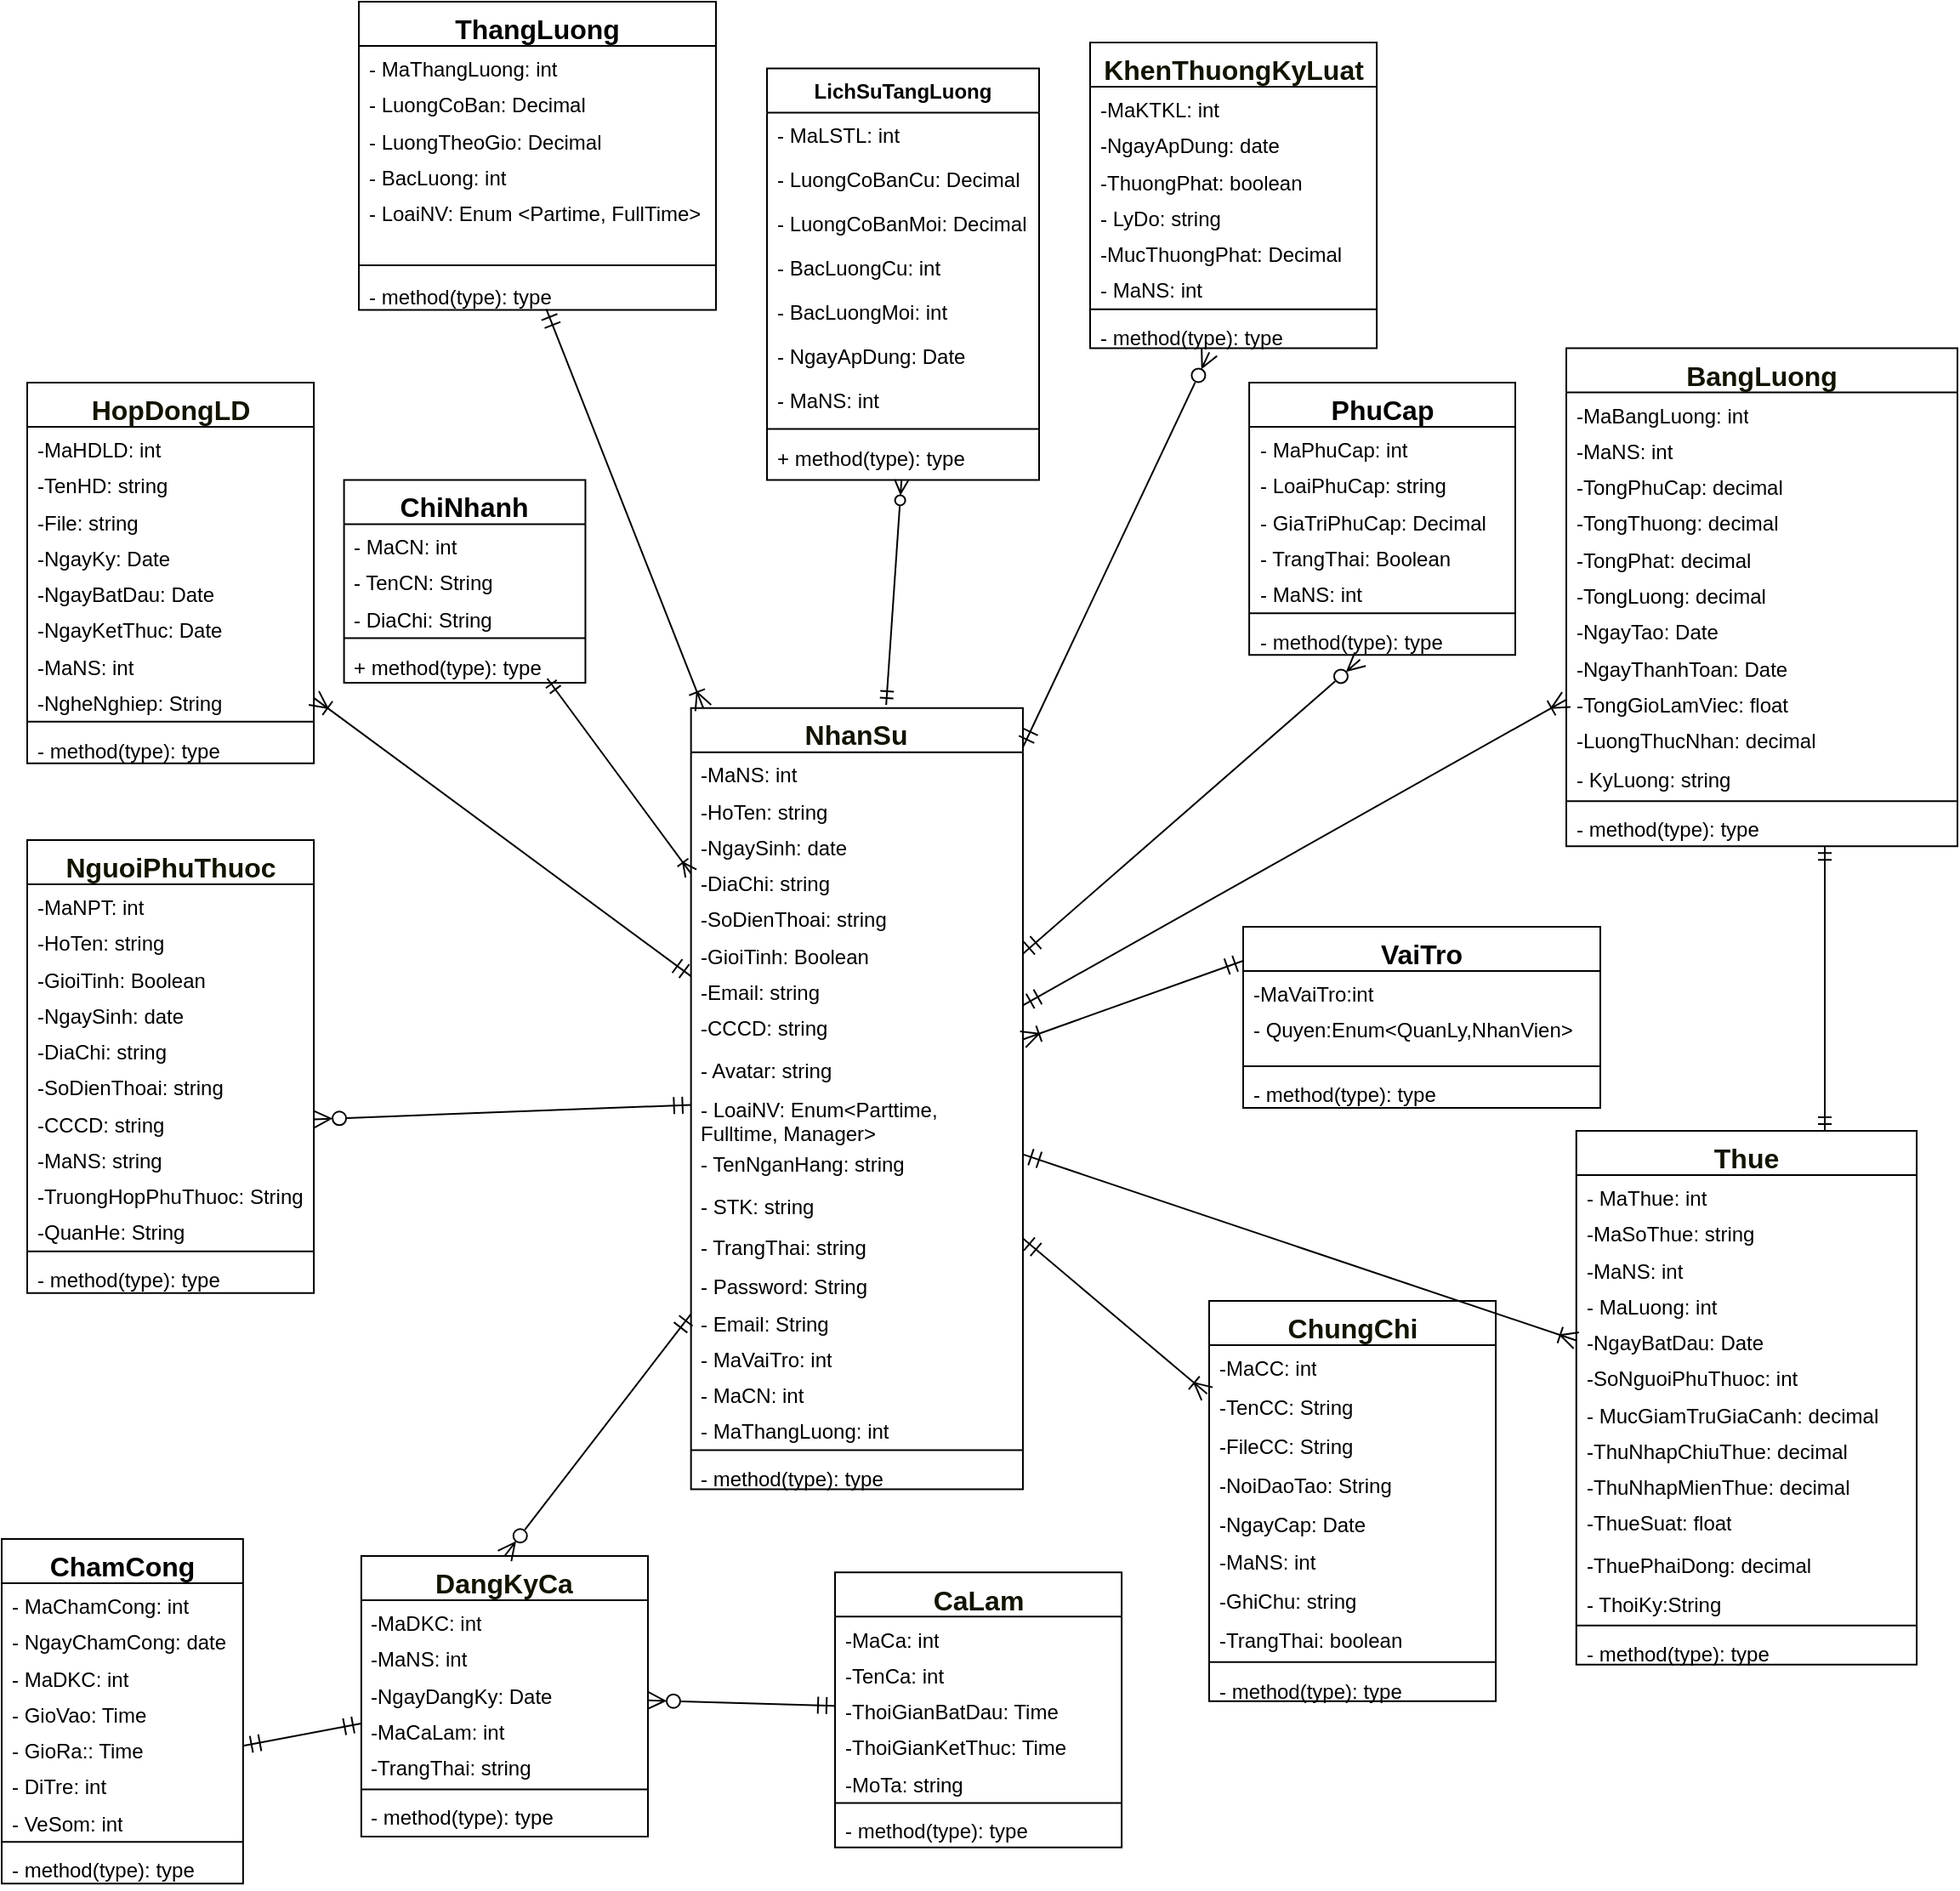 <mxfile version="27.0.6">
  <diagram id="C5RBs43oDa-KdzZeNtuy" name="Page-1">
    <mxGraphModel dx="1426" dy="811" grid="1" gridSize="10" guides="1" tooltips="1" connect="1" arrows="1" fold="1" page="1" pageScale="1" pageWidth="1169" pageHeight="827" math="0" shadow="0">
      <root>
        <mxCell id="WIyWlLk6GJQsqaUBKTNV-0" />
        <mxCell id="WIyWlLk6GJQsqaUBKTNV-1" parent="WIyWlLk6GJQsqaUBKTNV-0" />
        <mxCell id="MAhJBNkKCPPGFBtyOftE-18" value="&lt;span style=&quot;color: rgb(19, 19, 0); font-family: &amp;quot;trebuchet ms&amp;quot;, verdana, arial, sans-serif; font-size: 16px; text-wrap-mode: nowrap;&quot;&gt;NhanSu&lt;/span&gt;" style="swimlane;fontStyle=1;align=center;verticalAlign=top;childLayout=stackLayout;horizontal=1;startSize=26;horizontalStack=0;resizeParent=1;resizeParentMax=0;resizeLast=0;collapsible=1;marginBottom=0;whiteSpace=wrap;html=1;swimlaneLine=1;" parent="WIyWlLk6GJQsqaUBKTNV-1" vertex="1">
          <mxGeometry x="405.323" y="1051.337" width="195.161" height="459.37" as="geometry" />
        </mxCell>
        <mxCell id="MAhJBNkKCPPGFBtyOftE-22" value="-MaNS: int" style="text;strokeColor=none;fillColor=none;align=left;verticalAlign=top;spacingLeft=4;spacingRight=4;overflow=hidden;rotatable=0;points=[[0,0.5],[1,0.5]];portConstraint=eastwest;whiteSpace=wrap;html=1;" parent="MAhJBNkKCPPGFBtyOftE-18" vertex="1">
          <mxGeometry y="26" width="195.161" height="21.26" as="geometry" />
        </mxCell>
        <mxCell id="MAhJBNkKCPPGFBtyOftE-23" value="-HoTen: string" style="text;strokeColor=none;fillColor=none;align=left;verticalAlign=top;spacingLeft=4;spacingRight=4;overflow=hidden;rotatable=0;points=[[0,0.5],[1,0.5]];portConstraint=eastwest;whiteSpace=wrap;html=1;" parent="MAhJBNkKCPPGFBtyOftE-18" vertex="1">
          <mxGeometry y="47.26" width="195.161" height="21.26" as="geometry" />
        </mxCell>
        <mxCell id="MAhJBNkKCPPGFBtyOftE-30" value="-NgaySinh: date" style="text;strokeColor=none;fillColor=none;align=left;verticalAlign=top;spacingLeft=4;spacingRight=4;overflow=hidden;rotatable=0;points=[[0,0.5],[1,0.5]];portConstraint=eastwest;whiteSpace=wrap;html=1;" parent="MAhJBNkKCPPGFBtyOftE-18" vertex="1">
          <mxGeometry y="68.519" width="195.161" height="21.26" as="geometry" />
        </mxCell>
        <mxCell id="MAhJBNkKCPPGFBtyOftE-31" value="-DiaChi: string" style="text;strokeColor=none;fillColor=none;align=left;verticalAlign=top;spacingLeft=4;spacingRight=4;overflow=hidden;rotatable=0;points=[[0,0.5],[1,0.5]];portConstraint=eastwest;whiteSpace=wrap;html=1;" parent="MAhJBNkKCPPGFBtyOftE-18" vertex="1">
          <mxGeometry y="89.779" width="195.161" height="21.26" as="geometry" />
        </mxCell>
        <mxCell id="MAhJBNkKCPPGFBtyOftE-27" value="-SoDienThoai: string" style="text;strokeColor=none;fillColor=none;align=left;verticalAlign=top;spacingLeft=4;spacingRight=4;overflow=hidden;rotatable=0;points=[[0,0.5],[1,0.5]];portConstraint=eastwest;whiteSpace=wrap;html=1;" parent="MAhJBNkKCPPGFBtyOftE-18" vertex="1">
          <mxGeometry y="111.039" width="195.161" height="21.26" as="geometry" />
        </mxCell>
        <mxCell id="VReWQIGA_epUv6cBJWpS-11" value="-GioiTinh: Boolean" style="text;strokeColor=none;fillColor=none;align=left;verticalAlign=top;spacingLeft=4;spacingRight=4;overflow=hidden;rotatable=0;points=[[0,0.5],[1,0.5]];portConstraint=eastwest;whiteSpace=wrap;html=1;" vertex="1" parent="MAhJBNkKCPPGFBtyOftE-18">
          <mxGeometry y="132.298" width="195.161" height="21.26" as="geometry" />
        </mxCell>
        <mxCell id="MAhJBNkKCPPGFBtyOftE-37" value="-Email: string" style="text;strokeColor=none;fillColor=none;align=left;verticalAlign=top;spacingLeft=4;spacingRight=4;overflow=hidden;rotatable=0;points=[[0,0.5],[1,0.5]];portConstraint=eastwest;whiteSpace=wrap;html=1;" parent="MAhJBNkKCPPGFBtyOftE-18" vertex="1">
          <mxGeometry y="153.558" width="195.161" height="21.26" as="geometry" />
        </mxCell>
        <mxCell id="MAhJBNkKCPPGFBtyOftE-35" value="-CCCD: string&lt;div&gt;&lt;br&gt;&lt;/div&gt;" style="text;strokeColor=none;fillColor=none;align=left;verticalAlign=top;spacingLeft=4;spacingRight=4;overflow=hidden;rotatable=0;points=[[0,0.5],[1,0.5]];portConstraint=eastwest;whiteSpace=wrap;html=1;" parent="MAhJBNkKCPPGFBtyOftE-18" vertex="1">
          <mxGeometry y="174.818" width="195.161" height="24.53" as="geometry" />
        </mxCell>
        <mxCell id="MAhJBNkKCPPGFBtyOftE-33" value="- Avatar: string&lt;div&gt;&lt;br&gt;&lt;/div&gt;" style="text;strokeColor=none;fillColor=none;align=left;verticalAlign=top;spacingLeft=4;spacingRight=4;overflow=hidden;rotatable=0;points=[[0,0.5],[1,0.5]];portConstraint=eastwest;whiteSpace=wrap;html=1;" parent="MAhJBNkKCPPGFBtyOftE-18" vertex="1">
          <mxGeometry y="199.348" width="195.161" height="22.895" as="geometry" />
        </mxCell>
        <mxCell id="skmhvDnqfS03blDSHD1X-7" value="- LoaiNV: Enum&amp;lt;Parttime, Fulltime, Manager&amp;gt;" style="text;strokeColor=none;fillColor=none;align=left;verticalAlign=top;spacingLeft=4;spacingRight=4;overflow=hidden;rotatable=0;points=[[0,0.5],[1,0.5]];portConstraint=eastwest;whiteSpace=wrap;html=1;" parent="MAhJBNkKCPPGFBtyOftE-18" vertex="1">
          <mxGeometry y="222.243" width="195.161" height="32.707" as="geometry" />
        </mxCell>
        <mxCell id="-xSBNWtguhiXdYbyg7LZ-2" value="- TenNganHang: string" style="text;strokeColor=none;fillColor=none;align=left;verticalAlign=top;spacingLeft=4;spacingRight=4;overflow=hidden;rotatable=0;points=[[0,0.5],[1,0.5]];portConstraint=eastwest;whiteSpace=wrap;html=1;" parent="MAhJBNkKCPPGFBtyOftE-18" vertex="1">
          <mxGeometry y="254.95" width="195.161" height="24.53" as="geometry" />
        </mxCell>
        <mxCell id="-xSBNWtguhiXdYbyg7LZ-1" value="- STK: string" style="text;strokeColor=none;fillColor=none;align=left;verticalAlign=top;spacingLeft=4;spacingRight=4;overflow=hidden;rotatable=0;points=[[0,0.5],[1,0.5]];portConstraint=eastwest;whiteSpace=wrap;html=1;" parent="MAhJBNkKCPPGFBtyOftE-18" vertex="1">
          <mxGeometry y="279.481" width="195.161" height="24.53" as="geometry" />
        </mxCell>
        <mxCell id="eUlU37ug8p3AVQOr13L2-28" value="- TrangThai: string" style="text;strokeColor=none;fillColor=none;align=left;verticalAlign=top;spacingLeft=4;spacingRight=4;overflow=hidden;rotatable=0;points=[[0,0.5],[1,0.5]];portConstraint=eastwest;whiteSpace=wrap;html=1;" parent="MAhJBNkKCPPGFBtyOftE-18" vertex="1">
          <mxGeometry y="304.011" width="195.161" height="22.895" as="geometry" />
        </mxCell>
        <mxCell id="rBQ-S6ylepL26hAHZLZ_-9" value="- Password: String" style="text;strokeColor=none;fillColor=none;align=left;verticalAlign=top;spacingLeft=4;spacingRight=4;overflow=hidden;rotatable=0;points=[[0,0.5],[1,0.5]];portConstraint=eastwest;whiteSpace=wrap;html=1;" parent="MAhJBNkKCPPGFBtyOftE-18" vertex="1">
          <mxGeometry y="326.906" width="195.161" height="21.26" as="geometry" />
        </mxCell>
        <mxCell id="rBQ-S6ylepL26hAHZLZ_-8" value="- Email: String" style="text;strokeColor=none;fillColor=none;align=left;verticalAlign=top;spacingLeft=4;spacingRight=4;overflow=hidden;rotatable=0;points=[[0,0.5],[1,0.5]];portConstraint=eastwest;whiteSpace=wrap;html=1;" parent="MAhJBNkKCPPGFBtyOftE-18" vertex="1">
          <mxGeometry y="348.166" width="195.161" height="21.26" as="geometry" />
        </mxCell>
        <mxCell id="n48ZTG4sF5K0UjXIkT7O-37" value="- MaVaiTro: int" style="text;strokeColor=none;fillColor=none;align=left;verticalAlign=top;spacingLeft=4;spacingRight=4;overflow=hidden;rotatable=0;points=[[0,0.5],[1,0.5]];portConstraint=eastwest;whiteSpace=wrap;html=1;" parent="MAhJBNkKCPPGFBtyOftE-18" vertex="1">
          <mxGeometry y="369.425" width="195.161" height="21.26" as="geometry" />
        </mxCell>
        <mxCell id="n48ZTG4sF5K0UjXIkT7O-38" value="- MaCN: int" style="text;strokeColor=none;fillColor=none;align=left;verticalAlign=top;spacingLeft=4;spacingRight=4;overflow=hidden;rotatable=0;points=[[0,0.5],[1,0.5]];portConstraint=eastwest;whiteSpace=wrap;html=1;" parent="MAhJBNkKCPPGFBtyOftE-18" vertex="1">
          <mxGeometry y="390.685" width="195.161" height="21.26" as="geometry" />
        </mxCell>
        <mxCell id="n48ZTG4sF5K0UjXIkT7O-39" value="- MaThangLuong: int" style="text;strokeColor=none;fillColor=none;align=left;verticalAlign=top;spacingLeft=4;spacingRight=4;overflow=hidden;rotatable=0;points=[[0,0.5],[1,0.5]];portConstraint=eastwest;whiteSpace=wrap;html=1;" parent="MAhJBNkKCPPGFBtyOftE-18" vertex="1">
          <mxGeometry y="411.945" width="195.161" height="21.26" as="geometry" />
        </mxCell>
        <mxCell id="MAhJBNkKCPPGFBtyOftE-20" value="" style="line;strokeWidth=1;fillColor=none;align=left;verticalAlign=middle;spacingTop=-1;spacingLeft=3;spacingRight=3;rotatable=0;labelPosition=right;points=[];portConstraint=eastwest;strokeColor=inherit;" parent="MAhJBNkKCPPGFBtyOftE-18" vertex="1">
          <mxGeometry y="433.204" width="195.161" height="6.541" as="geometry" />
        </mxCell>
        <mxCell id="MAhJBNkKCPPGFBtyOftE-21" value="- method(type): type" style="text;strokeColor=none;fillColor=none;align=left;verticalAlign=top;spacingLeft=4;spacingRight=4;overflow=hidden;rotatable=0;points=[[0,0.5],[1,0.5]];portConstraint=eastwest;whiteSpace=wrap;html=1;" parent="MAhJBNkKCPPGFBtyOftE-18" vertex="1">
          <mxGeometry y="439.746" width="195.161" height="19.624" as="geometry" />
        </mxCell>
        <mxCell id="n1UEwjL3b48h6cnCrKYW-0" value="&lt;span style=&quot;color: rgb(19, 19, 0); font-family: &amp;quot;trebuchet ms&amp;quot;, verdana, arial, sans-serif; font-size: 16px; text-wrap-mode: nowrap;&quot;&gt;NguoiPhuThuoc&lt;/span&gt;" style="swimlane;fontStyle=1;align=center;verticalAlign=top;childLayout=stackLayout;horizontal=1;startSize=26;horizontalStack=0;resizeParent=1;resizeParentMax=0;resizeLast=0;collapsible=1;marginBottom=0;whiteSpace=wrap;html=1;" parent="WIyWlLk6GJQsqaUBKTNV-1" vertex="1">
          <mxGeometry x="15" y="1129.017" width="168.548" height="266.398" as="geometry" />
        </mxCell>
        <mxCell id="n1UEwjL3b48h6cnCrKYW-1" value="-MaNPT: int" style="text;strokeColor=none;fillColor=none;align=left;verticalAlign=top;spacingLeft=4;spacingRight=4;overflow=hidden;rotatable=0;points=[[0,0.5],[1,0.5]];portConstraint=eastwest;whiteSpace=wrap;html=1;" parent="n1UEwjL3b48h6cnCrKYW-0" vertex="1">
          <mxGeometry y="26" width="168.548" height="21.26" as="geometry" />
        </mxCell>
        <mxCell id="n1UEwjL3b48h6cnCrKYW-2" value="-HoTen: string" style="text;strokeColor=none;fillColor=none;align=left;verticalAlign=top;spacingLeft=4;spacingRight=4;overflow=hidden;rotatable=0;points=[[0,0.5],[1,0.5]];portConstraint=eastwest;whiteSpace=wrap;html=1;" parent="n1UEwjL3b48h6cnCrKYW-0" vertex="1">
          <mxGeometry y="47.26" width="168.548" height="21.26" as="geometry" />
        </mxCell>
        <mxCell id="VReWQIGA_epUv6cBJWpS-12" value="-GioiTinh: Boolean" style="text;strokeColor=none;fillColor=none;align=left;verticalAlign=top;spacingLeft=4;spacingRight=4;overflow=hidden;rotatable=0;points=[[0,0.5],[1,0.5]];portConstraint=eastwest;whiteSpace=wrap;html=1;" vertex="1" parent="n1UEwjL3b48h6cnCrKYW-0">
          <mxGeometry y="68.519" width="168.548" height="21.26" as="geometry" />
        </mxCell>
        <mxCell id="n1UEwjL3b48h6cnCrKYW-3" value="-NgaySinh: date" style="text;strokeColor=none;fillColor=none;align=left;verticalAlign=top;spacingLeft=4;spacingRight=4;overflow=hidden;rotatable=0;points=[[0,0.5],[1,0.5]];portConstraint=eastwest;whiteSpace=wrap;html=1;" parent="n1UEwjL3b48h6cnCrKYW-0" vertex="1">
          <mxGeometry y="89.779" width="168.548" height="21.26" as="geometry" />
        </mxCell>
        <mxCell id="n1UEwjL3b48h6cnCrKYW-4" value="-DiaChi: string" style="text;strokeColor=none;fillColor=none;align=left;verticalAlign=top;spacingLeft=4;spacingRight=4;overflow=hidden;rotatable=0;points=[[0,0.5],[1,0.5]];portConstraint=eastwest;whiteSpace=wrap;html=1;" parent="n1UEwjL3b48h6cnCrKYW-0" vertex="1">
          <mxGeometry y="111.039" width="168.548" height="21.26" as="geometry" />
        </mxCell>
        <mxCell id="n1UEwjL3b48h6cnCrKYW-5" value="-SoDienThoai: string" style="text;strokeColor=none;fillColor=none;align=left;verticalAlign=top;spacingLeft=4;spacingRight=4;overflow=hidden;rotatable=0;points=[[0,0.5],[1,0.5]];portConstraint=eastwest;whiteSpace=wrap;html=1;" parent="n1UEwjL3b48h6cnCrKYW-0" vertex="1">
          <mxGeometry y="132.298" width="168.548" height="21.26" as="geometry" />
        </mxCell>
        <mxCell id="n1UEwjL3b48h6cnCrKYW-8" value="-CCCD: string" style="text;strokeColor=none;fillColor=none;align=left;verticalAlign=top;spacingLeft=4;spacingRight=4;overflow=hidden;rotatable=0;points=[[0,0.5],[1,0.5]];portConstraint=eastwest;whiteSpace=wrap;html=1;" parent="n1UEwjL3b48h6cnCrKYW-0" vertex="1">
          <mxGeometry y="153.558" width="168.548" height="21.26" as="geometry" />
        </mxCell>
        <mxCell id="n1UEwjL3b48h6cnCrKYW-15" value="-MaNS: string&lt;div&gt;&lt;br&gt;&lt;/div&gt;" style="text;strokeColor=none;fillColor=none;align=left;verticalAlign=top;spacingLeft=4;spacingRight=4;overflow=hidden;rotatable=0;points=[[0,0.5],[1,0.5]];portConstraint=eastwest;whiteSpace=wrap;html=1;" parent="n1UEwjL3b48h6cnCrKYW-0" vertex="1">
          <mxGeometry y="174.818" width="168.548" height="21.26" as="geometry" />
        </mxCell>
        <mxCell id="n1UEwjL3b48h6cnCrKYW-14" value="-TruongHopPhuThuoc: String" style="text;strokeColor=none;fillColor=none;align=left;verticalAlign=top;spacingLeft=4;spacingRight=4;overflow=hidden;rotatable=0;points=[[0,0.5],[1,0.5]];portConstraint=eastwest;whiteSpace=wrap;html=1;" parent="n1UEwjL3b48h6cnCrKYW-0" vertex="1">
          <mxGeometry y="196.077" width="168.548" height="21.26" as="geometry" />
        </mxCell>
        <mxCell id="n1UEwjL3b48h6cnCrKYW-18" value="-QuanHe: String" style="text;strokeColor=none;fillColor=none;align=left;verticalAlign=top;spacingLeft=4;spacingRight=4;overflow=hidden;rotatable=0;points=[[0,0.5],[1,0.5]];portConstraint=eastwest;whiteSpace=wrap;html=1;" parent="n1UEwjL3b48h6cnCrKYW-0" vertex="1">
          <mxGeometry y="217.337" width="168.548" height="21.26" as="geometry" />
        </mxCell>
        <mxCell id="n1UEwjL3b48h6cnCrKYW-10" value="" style="line;strokeWidth=1;fillColor=none;align=left;verticalAlign=middle;spacingTop=-1;spacingLeft=3;spacingRight=3;rotatable=0;labelPosition=right;points=[];portConstraint=eastwest;strokeColor=inherit;" parent="n1UEwjL3b48h6cnCrKYW-0" vertex="1">
          <mxGeometry y="238.597" width="168.548" height="6.541" as="geometry" />
        </mxCell>
        <mxCell id="n1UEwjL3b48h6cnCrKYW-11" value="- method(type): type" style="text;strokeColor=none;fillColor=none;align=left;verticalAlign=top;spacingLeft=4;spacingRight=4;overflow=hidden;rotatable=0;points=[[0,0.5],[1,0.5]];portConstraint=eastwest;whiteSpace=wrap;html=1;" parent="n1UEwjL3b48h6cnCrKYW-0" vertex="1">
          <mxGeometry y="245.138" width="168.548" height="21.26" as="geometry" />
        </mxCell>
        <mxCell id="n1UEwjL3b48h6cnCrKYW-19" value="&lt;span style=&quot;color: rgb(19, 19, 0); font-family: &amp;quot;trebuchet ms&amp;quot;, verdana, arial, sans-serif; font-size: 16px; text-wrap-mode: nowrap;&quot;&gt;HopDongLD&lt;/span&gt;" style="swimlane;fontStyle=1;align=center;verticalAlign=top;childLayout=stackLayout;horizontal=1;startSize=26;horizontalStack=0;resizeParent=1;resizeParentMax=0;resizeLast=0;collapsible=1;marginBottom=0;whiteSpace=wrap;html=1;" parent="WIyWlLk6GJQsqaUBKTNV-1" vertex="1">
          <mxGeometry x="15" y="860" width="168.548" height="223.878" as="geometry" />
        </mxCell>
        <mxCell id="n1UEwjL3b48h6cnCrKYW-20" value="-MaHDLD: int" style="text;strokeColor=none;fillColor=none;align=left;verticalAlign=top;spacingLeft=4;spacingRight=4;overflow=hidden;rotatable=0;points=[[0,0.5],[1,0.5]];portConstraint=eastwest;whiteSpace=wrap;html=1;" parent="n1UEwjL3b48h6cnCrKYW-19" vertex="1">
          <mxGeometry y="26" width="168.548" height="21.26" as="geometry" />
        </mxCell>
        <mxCell id="n1UEwjL3b48h6cnCrKYW-21" value="-TenHD: string" style="text;strokeColor=none;fillColor=none;align=left;verticalAlign=top;spacingLeft=4;spacingRight=4;overflow=hidden;rotatable=0;points=[[0,0.5],[1,0.5]];portConstraint=eastwest;whiteSpace=wrap;html=1;" parent="n1UEwjL3b48h6cnCrKYW-19" vertex="1">
          <mxGeometry y="47.26" width="168.548" height="21.26" as="geometry" />
        </mxCell>
        <mxCell id="n1UEwjL3b48h6cnCrKYW-22" value="-File: string" style="text;strokeColor=none;fillColor=none;align=left;verticalAlign=top;spacingLeft=4;spacingRight=4;overflow=hidden;rotatable=0;points=[[0,0.5],[1,0.5]];portConstraint=eastwest;whiteSpace=wrap;html=1;" parent="n1UEwjL3b48h6cnCrKYW-19" vertex="1">
          <mxGeometry y="68.519" width="168.548" height="21.26" as="geometry" />
        </mxCell>
        <mxCell id="n1UEwjL3b48h6cnCrKYW-23" value="-NgayKy: Date" style="text;strokeColor=none;fillColor=none;align=left;verticalAlign=top;spacingLeft=4;spacingRight=4;overflow=hidden;rotatable=0;points=[[0,0.5],[1,0.5]];portConstraint=eastwest;whiteSpace=wrap;html=1;" parent="n1UEwjL3b48h6cnCrKYW-19" vertex="1">
          <mxGeometry y="89.779" width="168.548" height="21.26" as="geometry" />
        </mxCell>
        <mxCell id="n1UEwjL3b48h6cnCrKYW-24" value="-NgayBatDau: Date" style="text;strokeColor=none;fillColor=none;align=left;verticalAlign=top;spacingLeft=4;spacingRight=4;overflow=hidden;rotatable=0;points=[[0,0.5],[1,0.5]];portConstraint=eastwest;whiteSpace=wrap;html=1;" parent="n1UEwjL3b48h6cnCrKYW-19" vertex="1">
          <mxGeometry y="111.039" width="168.548" height="21.26" as="geometry" />
        </mxCell>
        <mxCell id="n1UEwjL3b48h6cnCrKYW-25" value="-NgayKetThuc: Date" style="text;strokeColor=none;fillColor=none;align=left;verticalAlign=top;spacingLeft=4;spacingRight=4;overflow=hidden;rotatable=0;points=[[0,0.5],[1,0.5]];portConstraint=eastwest;whiteSpace=wrap;html=1;" parent="n1UEwjL3b48h6cnCrKYW-19" vertex="1">
          <mxGeometry y="132.298" width="168.548" height="21.26" as="geometry" />
        </mxCell>
        <mxCell id="n1UEwjL3b48h6cnCrKYW-26" value="-MaNS: int" style="text;strokeColor=none;fillColor=none;align=left;verticalAlign=top;spacingLeft=4;spacingRight=4;overflow=hidden;rotatable=0;points=[[0,0.5],[1,0.5]];portConstraint=eastwest;whiteSpace=wrap;html=1;" parent="n1UEwjL3b48h6cnCrKYW-19" vertex="1">
          <mxGeometry y="153.558" width="168.548" height="21.26" as="geometry" />
        </mxCell>
        <mxCell id="n1UEwjL3b48h6cnCrKYW-27" value="-NgheNghiep: String" style="text;strokeColor=none;fillColor=none;align=left;verticalAlign=top;spacingLeft=4;spacingRight=4;overflow=hidden;rotatable=0;points=[[0,0.5],[1,0.5]];portConstraint=eastwest;whiteSpace=wrap;html=1;" parent="n1UEwjL3b48h6cnCrKYW-19" vertex="1">
          <mxGeometry y="174.818" width="168.548" height="21.26" as="geometry" />
        </mxCell>
        <mxCell id="n1UEwjL3b48h6cnCrKYW-32" value="" style="line;strokeWidth=1;fillColor=none;align=left;verticalAlign=middle;spacingTop=-1;spacingLeft=3;spacingRight=3;rotatable=0;labelPosition=right;points=[];portConstraint=eastwest;strokeColor=inherit;" parent="n1UEwjL3b48h6cnCrKYW-19" vertex="1">
          <mxGeometry y="196.077" width="168.548" height="6.541" as="geometry" />
        </mxCell>
        <mxCell id="n1UEwjL3b48h6cnCrKYW-33" value="- method(type): type" style="text;strokeColor=none;fillColor=none;align=left;verticalAlign=top;spacingLeft=4;spacingRight=4;overflow=hidden;rotatable=0;points=[[0,0.5],[1,0.5]];portConstraint=eastwest;whiteSpace=wrap;html=1;" parent="n1UEwjL3b48h6cnCrKYW-19" vertex="1">
          <mxGeometry y="202.619" width="168.548" height="21.26" as="geometry" />
        </mxCell>
        <mxCell id="skmhvDnqfS03blDSHD1X-12" value="&lt;font face=&quot;trebuchet ms, verdana, arial, sans-serif&quot; color=&quot;#131300&quot;&gt;&lt;span style=&quot;font-size: 16px; text-wrap-mode: nowrap;&quot;&gt;KhenThuongKyLuat&lt;/span&gt;&lt;/font&gt;" style="swimlane;fontStyle=1;align=center;verticalAlign=top;childLayout=stackLayout;horizontal=1;startSize=26;horizontalStack=0;resizeParent=1;resizeParentMax=0;resizeLast=0;collapsible=1;marginBottom=0;whiteSpace=wrap;html=1;" parent="WIyWlLk6GJQsqaUBKTNV-1" vertex="1">
          <mxGeometry x="639.997" y="660" width="168.548" height="179.724" as="geometry" />
        </mxCell>
        <mxCell id="skmhvDnqfS03blDSHD1X-13" value="-MaKTKL: int" style="text;strokeColor=none;fillColor=none;align=left;verticalAlign=top;spacingLeft=4;spacingRight=4;overflow=hidden;rotatable=0;points=[[0,0.5],[1,0.5]];portConstraint=eastwest;whiteSpace=wrap;html=1;" parent="skmhvDnqfS03blDSHD1X-12" vertex="1">
          <mxGeometry y="26" width="168.548" height="21.26" as="geometry" />
        </mxCell>
        <mxCell id="skmhvDnqfS03blDSHD1X-15" value="-NgayApDung: date" style="text;strokeColor=none;fillColor=none;align=left;verticalAlign=top;spacingLeft=4;spacingRight=4;overflow=hidden;rotatable=0;points=[[0,0.5],[1,0.5]];portConstraint=eastwest;whiteSpace=wrap;html=1;" parent="skmhvDnqfS03blDSHD1X-12" vertex="1">
          <mxGeometry y="47.26" width="168.548" height="21.26" as="geometry" />
        </mxCell>
        <mxCell id="skmhvDnqfS03blDSHD1X-16" value="-ThuongPhat: boolean" style="text;strokeColor=none;fillColor=none;align=left;verticalAlign=top;spacingLeft=4;spacingRight=4;overflow=hidden;rotatable=0;points=[[0,0.5],[1,0.5]];portConstraint=eastwest;whiteSpace=wrap;html=1;" parent="skmhvDnqfS03blDSHD1X-12" vertex="1">
          <mxGeometry y="68.519" width="168.548" height="21.26" as="geometry" />
        </mxCell>
        <mxCell id="skmhvDnqfS03blDSHD1X-17" value="- LyDo: string" style="text;strokeColor=none;fillColor=none;align=left;verticalAlign=top;spacingLeft=4;spacingRight=4;overflow=hidden;rotatable=0;points=[[0,0.5],[1,0.5]];portConstraint=eastwest;whiteSpace=wrap;html=1;" parent="skmhvDnqfS03blDSHD1X-12" vertex="1">
          <mxGeometry y="89.779" width="168.548" height="21.26" as="geometry" />
        </mxCell>
        <mxCell id="skmhvDnqfS03blDSHD1X-18" value="-MucThuongPhat: Decimal" style="text;strokeColor=none;fillColor=none;align=left;verticalAlign=top;spacingLeft=4;spacingRight=4;overflow=hidden;rotatable=0;points=[[0,0.5],[1,0.5]];portConstraint=eastwest;whiteSpace=wrap;html=1;" parent="skmhvDnqfS03blDSHD1X-12" vertex="1">
          <mxGeometry y="111.039" width="168.548" height="21.26" as="geometry" />
        </mxCell>
        <mxCell id="n48ZTG4sF5K0UjXIkT7O-40" value="- MaNS: int" style="text;strokeColor=none;fillColor=none;align=left;verticalAlign=top;spacingLeft=4;spacingRight=4;overflow=hidden;rotatable=0;points=[[0,0.5],[1,0.5]];portConstraint=eastwest;whiteSpace=wrap;html=1;" parent="skmhvDnqfS03blDSHD1X-12" vertex="1">
          <mxGeometry y="132.298" width="168.548" height="21.26" as="geometry" />
        </mxCell>
        <mxCell id="skmhvDnqfS03blDSHD1X-22" value="" style="line;strokeWidth=1;fillColor=none;align=left;verticalAlign=middle;spacingTop=-1;spacingLeft=3;spacingRight=3;rotatable=0;labelPosition=right;points=[];portConstraint=eastwest;strokeColor=inherit;" parent="skmhvDnqfS03blDSHD1X-12" vertex="1">
          <mxGeometry y="153.558" width="168.548" height="6.541" as="geometry" />
        </mxCell>
        <mxCell id="skmhvDnqfS03blDSHD1X-23" value="- method(type): type" style="text;strokeColor=none;fillColor=none;align=left;verticalAlign=top;spacingLeft=4;spacingRight=4;overflow=hidden;rotatable=0;points=[[0,0.5],[1,0.5]];portConstraint=eastwest;whiteSpace=wrap;html=1;" parent="skmhvDnqfS03blDSHD1X-12" vertex="1">
          <mxGeometry y="160.099" width="168.548" height="19.624" as="geometry" />
        </mxCell>
        <mxCell id="skmhvDnqfS03blDSHD1X-29" value="&lt;font style=&quot;font-size: 16px;&quot;&gt;PhuCap&lt;/font&gt;" style="swimlane;fontStyle=1;align=center;verticalAlign=top;childLayout=stackLayout;horizontal=1;startSize=26;horizontalStack=0;resizeParent=1;resizeParentMax=0;resizeLast=0;collapsible=1;marginBottom=0;whiteSpace=wrap;html=1;" parent="WIyWlLk6GJQsqaUBKTNV-1" vertex="1">
          <mxGeometry x="733.55" y="860" width="156.45" height="160.099" as="geometry" />
        </mxCell>
        <mxCell id="skmhvDnqfS03blDSHD1X-30" value="- MaPhuCap: int" style="text;strokeColor=none;fillColor=none;align=left;verticalAlign=top;spacingLeft=4;spacingRight=4;overflow=hidden;rotatable=0;points=[[0,0.5],[1,0.5]];portConstraint=eastwest;whiteSpace=wrap;html=1;" parent="skmhvDnqfS03blDSHD1X-29" vertex="1">
          <mxGeometry y="26" width="156.45" height="21.26" as="geometry" />
        </mxCell>
        <mxCell id="skmhvDnqfS03blDSHD1X-33" value="- LoaiPhuCap: string&lt;div&gt;&lt;br&gt;&lt;/div&gt;" style="text;strokeColor=none;fillColor=none;align=left;verticalAlign=top;spacingLeft=4;spacingRight=4;overflow=hidden;rotatable=0;points=[[0,0.5],[1,0.5]];portConstraint=eastwest;whiteSpace=wrap;html=1;" parent="skmhvDnqfS03blDSHD1X-29" vertex="1">
          <mxGeometry y="47.26" width="156.45" height="21.26" as="geometry" />
        </mxCell>
        <mxCell id="skmhvDnqfS03blDSHD1X-35" value="- GiaTriPhuCap: Decimal" style="text;strokeColor=none;fillColor=none;align=left;verticalAlign=top;spacingLeft=4;spacingRight=4;overflow=hidden;rotatable=0;points=[[0,0.5],[1,0.5]];portConstraint=eastwest;whiteSpace=wrap;html=1;" parent="skmhvDnqfS03blDSHD1X-29" vertex="1">
          <mxGeometry y="68.519" width="156.45" height="21.26" as="geometry" />
        </mxCell>
        <mxCell id="skmhvDnqfS03blDSHD1X-34" value="- TrangThai: Boolean" style="text;strokeColor=none;fillColor=none;align=left;verticalAlign=top;spacingLeft=4;spacingRight=4;overflow=hidden;rotatable=0;points=[[0,0.5],[1,0.5]];portConstraint=eastwest;whiteSpace=wrap;html=1;" parent="skmhvDnqfS03blDSHD1X-29" vertex="1">
          <mxGeometry y="89.779" width="156.45" height="21.26" as="geometry" />
        </mxCell>
        <mxCell id="n48ZTG4sF5K0UjXIkT7O-41" value="- MaNS: int" style="text;strokeColor=none;fillColor=none;align=left;verticalAlign=top;spacingLeft=4;spacingRight=4;overflow=hidden;rotatable=0;points=[[0,0.5],[1,0.5]];portConstraint=eastwest;whiteSpace=wrap;html=1;" parent="skmhvDnqfS03blDSHD1X-29" vertex="1">
          <mxGeometry y="111.039" width="156.45" height="21.26" as="geometry" />
        </mxCell>
        <mxCell id="skmhvDnqfS03blDSHD1X-31" value="" style="line;strokeWidth=1;fillColor=none;align=left;verticalAlign=middle;spacingTop=-1;spacingLeft=3;spacingRight=3;rotatable=0;labelPosition=right;points=[];portConstraint=eastwest;strokeColor=inherit;" parent="skmhvDnqfS03blDSHD1X-29" vertex="1">
          <mxGeometry y="132.298" width="156.45" height="6.541" as="geometry" />
        </mxCell>
        <mxCell id="skmhvDnqfS03blDSHD1X-32" value="- method(type): type" style="text;strokeColor=none;fillColor=none;align=left;verticalAlign=top;spacingLeft=4;spacingRight=4;overflow=hidden;rotatable=0;points=[[0,0.5],[1,0.5]];portConstraint=eastwest;whiteSpace=wrap;html=1;" parent="skmhvDnqfS03blDSHD1X-29" vertex="1">
          <mxGeometry y="138.84" width="156.45" height="21.26" as="geometry" />
        </mxCell>
        <mxCell id="G51oChcOCeXx5hfm2UCt-8" value="&lt;font style=&quot;font-size: 16px;&quot;&gt;ThangLuong&lt;/font&gt;" style="swimlane;fontStyle=1;align=center;verticalAlign=top;childLayout=stackLayout;horizontal=1;startSize=26;horizontalStack=0;resizeParent=1;resizeParentMax=0;resizeLast=0;collapsible=1;marginBottom=0;whiteSpace=wrap;html=1;" parent="WIyWlLk6GJQsqaUBKTNV-1" vertex="1">
          <mxGeometry x="209.998" y="636" width="210" height="181.259" as="geometry" />
        </mxCell>
        <mxCell id="G51oChcOCeXx5hfm2UCt-9" value="- MaThangLuong: int&amp;nbsp;&lt;div&gt;&lt;br&gt;&lt;/div&gt;" style="text;strokeColor=none;fillColor=none;align=left;verticalAlign=top;spacingLeft=4;spacingRight=4;overflow=hidden;rotatable=0;points=[[0,0.5],[1,0.5]];portConstraint=eastwest;whiteSpace=wrap;html=1;" parent="G51oChcOCeXx5hfm2UCt-8" vertex="1">
          <mxGeometry y="26" width="210" height="21.26" as="geometry" />
        </mxCell>
        <mxCell id="G51oChcOCeXx5hfm2UCt-13" value="- LuongCoBan: Decimal&lt;div&gt;&lt;br&gt;&lt;/div&gt;" style="text;strokeColor=none;fillColor=none;align=left;verticalAlign=top;spacingLeft=4;spacingRight=4;overflow=hidden;rotatable=0;points=[[0,0.5],[1,0.5]];portConstraint=eastwest;whiteSpace=wrap;html=1;" parent="G51oChcOCeXx5hfm2UCt-8" vertex="1">
          <mxGeometry y="47.26" width="210" height="21.26" as="geometry" />
        </mxCell>
        <mxCell id="eUlU37ug8p3AVQOr13L2-7" value="- LuongTheoGio: Decimal" style="text;strokeColor=none;fillColor=none;align=left;verticalAlign=top;spacingLeft=4;spacingRight=4;overflow=hidden;rotatable=0;points=[[0,0.5],[1,0.5]];portConstraint=eastwest;whiteSpace=wrap;html=1;" parent="G51oChcOCeXx5hfm2UCt-8" vertex="1">
          <mxGeometry y="68.519" width="210" height="21.26" as="geometry" />
        </mxCell>
        <mxCell id="G51oChcOCeXx5hfm2UCt-14" value="- BacLuong: int" style="text;strokeColor=none;fillColor=none;align=left;verticalAlign=top;spacingLeft=4;spacingRight=4;overflow=hidden;rotatable=0;points=[[0,0.5],[1,0.5]];portConstraint=eastwest;whiteSpace=wrap;html=1;" parent="G51oChcOCeXx5hfm2UCt-8" vertex="1">
          <mxGeometry y="89.779" width="210" height="21.26" as="geometry" />
        </mxCell>
        <mxCell id="VReWQIGA_epUv6cBJWpS-0" value="- LoaiNV: Enum &amp;lt;Partime, FullTime&amp;gt;" style="text;strokeColor=none;fillColor=none;align=left;verticalAlign=top;spacingLeft=4;spacingRight=4;overflow=hidden;rotatable=0;points=[[0,0.5],[1,0.5]];portConstraint=eastwest;whiteSpace=wrap;html=1;" parent="G51oChcOCeXx5hfm2UCt-8" vertex="1">
          <mxGeometry y="111.039" width="210" height="38.96" as="geometry" />
        </mxCell>
        <mxCell id="G51oChcOCeXx5hfm2UCt-10" value="" style="line;strokeWidth=1;fillColor=none;align=left;verticalAlign=middle;spacingTop=-1;spacingLeft=3;spacingRight=3;rotatable=0;labelPosition=right;points=[];portConstraint=eastwest;strokeColor=inherit;" parent="G51oChcOCeXx5hfm2UCt-8" vertex="1">
          <mxGeometry y="149.999" width="210" height="10" as="geometry" />
        </mxCell>
        <mxCell id="G51oChcOCeXx5hfm2UCt-12" value="- method(type): type" style="text;align=left;verticalAlign=top;spacingLeft=4;spacingRight=4;overflow=hidden;rotatable=0;points=[[0,0.5],[1,0.5]];portConstraint=eastwest;whiteSpace=wrap;html=1;" parent="G51oChcOCeXx5hfm2UCt-8" vertex="1">
          <mxGeometry y="159.999" width="210" height="21.26" as="geometry" />
        </mxCell>
        <mxCell id="n1UEwjL3b48h6cnCrKYW-64" value="&lt;span style=&quot;color: rgb(19, 19, 0); font-family: &amp;quot;trebuchet ms&amp;quot;, verdana, arial, sans-serif; font-size: 16px; text-wrap-mode: nowrap;&quot;&gt;Thue&lt;/span&gt;" style="swimlane;fontStyle=1;align=center;verticalAlign=top;childLayout=stackLayout;horizontal=1;startSize=26;horizontalStack=0;resizeParent=1;resizeParentMax=0;resizeLast=0;collapsible=1;marginBottom=0;whiteSpace=wrap;html=1;" parent="WIyWlLk6GJQsqaUBKTNV-1" vertex="1">
          <mxGeometry x="925.89" y="1300" width="200.16" height="313.823" as="geometry" />
        </mxCell>
        <mxCell id="VReWQIGA_epUv6cBJWpS-13" value="- MaThue: int" style="text;strokeColor=none;fillColor=none;align=left;verticalAlign=top;spacingLeft=4;spacingRight=4;overflow=hidden;rotatable=0;points=[[0,0.5],[1,0.5]];portConstraint=eastwest;whiteSpace=wrap;html=1;" vertex="1" parent="n1UEwjL3b48h6cnCrKYW-64">
          <mxGeometry y="26" width="200.16" height="21.26" as="geometry" />
        </mxCell>
        <mxCell id="n1UEwjL3b48h6cnCrKYW-65" value="-MaSoThue: string&lt;div&gt;&lt;br&gt;&lt;/div&gt;" style="text;strokeColor=none;fillColor=none;align=left;verticalAlign=top;spacingLeft=4;spacingRight=4;overflow=hidden;rotatable=0;points=[[0,0.5],[1,0.5]];portConstraint=eastwest;whiteSpace=wrap;html=1;" parent="n1UEwjL3b48h6cnCrKYW-64" vertex="1">
          <mxGeometry y="47.26" width="200.16" height="21.26" as="geometry" />
        </mxCell>
        <mxCell id="n1UEwjL3b48h6cnCrKYW-66" value="-MaNS: int" style="text;strokeColor=none;fillColor=none;align=left;verticalAlign=top;spacingLeft=4;spacingRight=4;overflow=hidden;rotatable=0;points=[[0,0.5],[1,0.5]];portConstraint=eastwest;whiteSpace=wrap;html=1;" parent="n1UEwjL3b48h6cnCrKYW-64" vertex="1">
          <mxGeometry y="68.519" width="200.16" height="21.26" as="geometry" />
        </mxCell>
        <mxCell id="VReWQIGA_epUv6cBJWpS-16" value="- MaLuong: int" style="text;strokeColor=none;fillColor=none;align=left;verticalAlign=top;spacingLeft=4;spacingRight=4;overflow=hidden;rotatable=0;points=[[0,0.5],[1,0.5]];portConstraint=eastwest;whiteSpace=wrap;html=1;" vertex="1" parent="n1UEwjL3b48h6cnCrKYW-64">
          <mxGeometry y="89.779" width="200.16" height="21.26" as="geometry" />
        </mxCell>
        <mxCell id="n1UEwjL3b48h6cnCrKYW-68" value="-NgayBatDau: Date&lt;div&gt;&lt;br&gt;&lt;/div&gt;" style="text;strokeColor=none;fillColor=none;align=left;verticalAlign=top;spacingLeft=4;spacingRight=4;overflow=hidden;rotatable=0;points=[[0,0.5],[1,0.5]];portConstraint=eastwest;whiteSpace=wrap;html=1;" parent="n1UEwjL3b48h6cnCrKYW-64" vertex="1">
          <mxGeometry y="111.039" width="200.16" height="21.26" as="geometry" />
        </mxCell>
        <mxCell id="n48ZTG4sF5K0UjXIkT7O-1" value="-SoNguoiPhuThuoc&lt;span style=&quot;background-color: transparent; color: light-dark(rgb(0, 0, 0), rgb(255, 255, 255));&quot;&gt;: int&lt;/span&gt;" style="text;strokeColor=none;fillColor=none;align=left;verticalAlign=top;spacingLeft=4;spacingRight=4;overflow=hidden;rotatable=0;points=[[0,0.5],[1,0.5]];portConstraint=eastwest;whiteSpace=wrap;html=1;" parent="n1UEwjL3b48h6cnCrKYW-64" vertex="1">
          <mxGeometry y="132.298" width="200.16" height="21.26" as="geometry" />
        </mxCell>
        <mxCell id="n48ZTG4sF5K0UjXIkT7O-0" value="- MucGiamTruGiaCanh: decimal" style="text;strokeColor=none;fillColor=none;align=left;verticalAlign=top;spacingLeft=4;spacingRight=4;overflow=hidden;rotatable=0;points=[[0,0.5],[1,0.5]];portConstraint=eastwest;whiteSpace=wrap;html=1;" parent="n1UEwjL3b48h6cnCrKYW-64" vertex="1">
          <mxGeometry y="153.558" width="200.16" height="21.26" as="geometry" />
        </mxCell>
        <mxCell id="n1UEwjL3b48h6cnCrKYW-69" value="-ThuNhapChiuThue: decimal" style="text;strokeColor=none;fillColor=none;align=left;verticalAlign=top;spacingLeft=4;spacingRight=4;overflow=hidden;rotatable=0;points=[[0,0.5],[1,0.5]];portConstraint=eastwest;whiteSpace=wrap;html=1;" parent="n1UEwjL3b48h6cnCrKYW-64" vertex="1">
          <mxGeometry y="174.818" width="200.16" height="21.26" as="geometry" />
        </mxCell>
        <mxCell id="n1UEwjL3b48h6cnCrKYW-70" value="-ThuNhapMienThue: decimal" style="text;strokeColor=none;fillColor=none;align=left;verticalAlign=top;spacingLeft=4;spacingRight=4;overflow=hidden;rotatable=0;points=[[0,0.5],[1,0.5]];portConstraint=eastwest;whiteSpace=wrap;html=1;" parent="n1UEwjL3b48h6cnCrKYW-64" vertex="1">
          <mxGeometry y="196.077" width="200.16" height="21.26" as="geometry" />
        </mxCell>
        <mxCell id="n1UEwjL3b48h6cnCrKYW-71" value="-ThueSuat: float" style="text;strokeColor=none;fillColor=none;align=left;verticalAlign=top;spacingLeft=4;spacingRight=4;overflow=hidden;rotatable=0;points=[[0,0.5],[1,0.5]];portConstraint=eastwest;whiteSpace=wrap;html=1;" parent="n1UEwjL3b48h6cnCrKYW-64" vertex="1">
          <mxGeometry y="217.337" width="200.16" height="24.53" as="geometry" />
        </mxCell>
        <mxCell id="n1UEwjL3b48h6cnCrKYW-72" value="-ThuePhaiDong: decimal&lt;div&gt;&lt;br&gt;&lt;/div&gt;" style="text;strokeColor=none;fillColor=none;align=left;verticalAlign=top;spacingLeft=4;spacingRight=4;overflow=hidden;rotatable=0;points=[[0,0.5],[1,0.5]];portConstraint=eastwest;whiteSpace=wrap;html=1;" parent="n1UEwjL3b48h6cnCrKYW-64" vertex="1">
          <mxGeometry y="241.867" width="200.16" height="22.895" as="geometry" />
        </mxCell>
        <mxCell id="n48ZTG4sF5K0UjXIkT7O-2" value="- ThoiKy:String" style="text;strokeColor=none;fillColor=none;align=left;verticalAlign=top;spacingLeft=4;spacingRight=4;overflow=hidden;rotatable=0;points=[[0,0.5],[1,0.5]];portConstraint=eastwest;whiteSpace=wrap;html=1;" parent="n1UEwjL3b48h6cnCrKYW-64" vertex="1">
          <mxGeometry y="264.762" width="200.16" height="22.895" as="geometry" />
        </mxCell>
        <mxCell id="n1UEwjL3b48h6cnCrKYW-74" value="" style="line;strokeWidth=1;fillColor=none;align=left;verticalAlign=middle;spacingTop=-1;spacingLeft=3;spacingRight=3;rotatable=0;labelPosition=right;points=[];portConstraint=eastwest;strokeColor=inherit;" parent="n1UEwjL3b48h6cnCrKYW-64" vertex="1">
          <mxGeometry y="287.657" width="200.16" height="6.541" as="geometry" />
        </mxCell>
        <mxCell id="n1UEwjL3b48h6cnCrKYW-75" value="- method(type): type" style="text;strokeColor=none;fillColor=none;align=left;verticalAlign=top;spacingLeft=4;spacingRight=4;overflow=hidden;rotatable=0;points=[[0,0.5],[1,0.5]];portConstraint=eastwest;whiteSpace=wrap;html=1;" parent="n1UEwjL3b48h6cnCrKYW-64" vertex="1">
          <mxGeometry y="294.199" width="200.16" height="19.624" as="geometry" />
        </mxCell>
        <mxCell id="n1UEwjL3b48h6cnCrKYW-77" value="&lt;span style=&quot;color: rgb(19, 19, 0); font-family: &amp;quot;trebuchet ms&amp;quot;, verdana, arial, sans-serif; font-size: 16px; text-wrap-mode: nowrap;&quot;&gt;ChungChi&lt;/span&gt;&lt;div&gt;&lt;span style=&quot;color: rgb(19, 19, 0); font-family: &amp;quot;trebuchet ms&amp;quot;, verdana, arial, sans-serif; font-size: 16px; text-wrap-mode: nowrap;&quot;&gt;&lt;br&gt;&lt;/span&gt;&lt;/div&gt;" style="swimlane;fontStyle=1;align=center;verticalAlign=top;childLayout=stackLayout;horizontal=1;startSize=26;horizontalStack=0;resizeParent=1;resizeParentMax=0;resizeLast=0;collapsible=1;marginBottom=0;whiteSpace=wrap;html=1;" parent="WIyWlLk6GJQsqaUBKTNV-1" vertex="1">
          <mxGeometry x="709.997" y="1400.004" width="168.548" height="235.326" as="geometry" />
        </mxCell>
        <mxCell id="n1UEwjL3b48h6cnCrKYW-85" value="-MaCC: int" style="text;strokeColor=none;fillColor=none;align=left;verticalAlign=top;spacingLeft=4;spacingRight=4;overflow=hidden;rotatable=0;points=[[0,0.5],[1,0.5]];portConstraint=eastwest;whiteSpace=wrap;html=1;" parent="n1UEwjL3b48h6cnCrKYW-77" vertex="1">
          <mxGeometry y="26" width="168.548" height="22.895" as="geometry" />
        </mxCell>
        <mxCell id="n1UEwjL3b48h6cnCrKYW-86" value="-TenCC: String" style="text;strokeColor=none;fillColor=none;align=left;verticalAlign=top;spacingLeft=4;spacingRight=4;overflow=hidden;rotatable=0;points=[[0,0.5],[1,0.5]];portConstraint=eastwest;whiteSpace=wrap;html=1;" parent="n1UEwjL3b48h6cnCrKYW-77" vertex="1">
          <mxGeometry y="48.895" width="168.548" height="22.895" as="geometry" />
        </mxCell>
        <mxCell id="rBQ-S6ylepL26hAHZLZ_-13" value="-FileCC: String" style="text;strokeColor=none;fillColor=none;align=left;verticalAlign=top;spacingLeft=4;spacingRight=4;overflow=hidden;rotatable=0;points=[[0,0.5],[1,0.5]];portConstraint=eastwest;whiteSpace=wrap;html=1;" parent="n1UEwjL3b48h6cnCrKYW-77" vertex="1">
          <mxGeometry y="71.79" width="168.548" height="22.895" as="geometry" />
        </mxCell>
        <mxCell id="rBQ-S6ylepL26hAHZLZ_-12" value="-NoiDaoTao: String&lt;div&gt;&lt;br&gt;&lt;/div&gt;" style="text;strokeColor=none;fillColor=none;align=left;verticalAlign=top;spacingLeft=4;spacingRight=4;overflow=hidden;rotatable=0;points=[[0,0.5],[1,0.5]];portConstraint=eastwest;whiteSpace=wrap;html=1;" parent="n1UEwjL3b48h6cnCrKYW-77" vertex="1">
          <mxGeometry y="94.685" width="168.548" height="22.895" as="geometry" />
        </mxCell>
        <mxCell id="rBQ-S6ylepL26hAHZLZ_-11" value="-NgayCap: Date" style="text;strokeColor=none;fillColor=none;align=left;verticalAlign=top;spacingLeft=4;spacingRight=4;overflow=hidden;rotatable=0;points=[[0,0.5],[1,0.5]];portConstraint=eastwest;whiteSpace=wrap;html=1;" parent="n1UEwjL3b48h6cnCrKYW-77" vertex="1">
          <mxGeometry y="117.58" width="168.548" height="22.895" as="geometry" />
        </mxCell>
        <mxCell id="rBQ-S6ylepL26hAHZLZ_-10" value="-MaNS: int" style="text;strokeColor=none;fillColor=none;align=left;verticalAlign=top;spacingLeft=4;spacingRight=4;overflow=hidden;rotatable=0;points=[[0,0.5],[1,0.5]];portConstraint=eastwest;whiteSpace=wrap;html=1;" parent="n1UEwjL3b48h6cnCrKYW-77" vertex="1">
          <mxGeometry y="140.475" width="168.548" height="22.895" as="geometry" />
        </mxCell>
        <mxCell id="rBQ-S6ylepL26hAHZLZ_-15" value="-GhiChu: string" style="text;strokeColor=none;fillColor=none;align=left;verticalAlign=top;spacingLeft=4;spacingRight=4;overflow=hidden;rotatable=0;points=[[0,0.5],[1,0.5]];portConstraint=eastwest;whiteSpace=wrap;html=1;" parent="n1UEwjL3b48h6cnCrKYW-77" vertex="1">
          <mxGeometry y="163.37" width="168.548" height="22.895" as="geometry" />
        </mxCell>
        <mxCell id="rBQ-S6ylepL26hAHZLZ_-14" value="-TrangThai: boolean" style="text;strokeColor=none;fillColor=none;align=left;verticalAlign=top;spacingLeft=4;spacingRight=4;overflow=hidden;rotatable=0;points=[[0,0.5],[1,0.5]];portConstraint=eastwest;whiteSpace=wrap;html=1;" parent="n1UEwjL3b48h6cnCrKYW-77" vertex="1">
          <mxGeometry y="186.265" width="168.548" height="22.895" as="geometry" />
        </mxCell>
        <mxCell id="n1UEwjL3b48h6cnCrKYW-87" value="" style="line;strokeWidth=1;fillColor=none;align=left;verticalAlign=middle;spacingTop=-1;spacingLeft=3;spacingRight=3;rotatable=0;labelPosition=right;points=[];portConstraint=eastwest;strokeColor=inherit;" parent="n1UEwjL3b48h6cnCrKYW-77" vertex="1">
          <mxGeometry y="209.16" width="168.548" height="6.541" as="geometry" />
        </mxCell>
        <mxCell id="n1UEwjL3b48h6cnCrKYW-88" value="- method(type): type" style="text;strokeColor=none;fillColor=none;align=left;verticalAlign=top;spacingLeft=4;spacingRight=4;overflow=hidden;rotatable=0;points=[[0,0.5],[1,0.5]];portConstraint=eastwest;whiteSpace=wrap;html=1;" parent="n1UEwjL3b48h6cnCrKYW-77" vertex="1">
          <mxGeometry y="215.702" width="168.548" height="19.624" as="geometry" />
        </mxCell>
        <mxCell id="E4s4HPXRcCscKU61poWX-0" value="&lt;span style=&quot;color: rgb(19, 19, 0); font-family: &amp;quot;trebuchet ms&amp;quot;, verdana, arial, sans-serif; font-size: 16px; text-wrap-mode: nowrap;&quot;&gt;DangKyCa&lt;/span&gt;&lt;div&gt;&lt;span style=&quot;color: rgb(19, 19, 0); font-family: &amp;quot;trebuchet ms&amp;quot;, verdana, arial, sans-serif; font-size: 16px; text-wrap-mode: nowrap;&quot;&gt;&lt;br&gt;&lt;/span&gt;&lt;/div&gt;" style="swimlane;fontStyle=1;align=center;verticalAlign=top;childLayout=stackLayout;horizontal=1;startSize=26;horizontalStack=0;resizeParent=1;resizeParentMax=0;resizeLast=0;collapsible=1;marginBottom=0;whiteSpace=wrap;html=1;" parent="WIyWlLk6GJQsqaUBKTNV-1" vertex="1">
          <mxGeometry x="211.446" y="1550.005" width="168.548" height="165.006" as="geometry" />
        </mxCell>
        <mxCell id="E4s4HPXRcCscKU61poWX-1" value="-MaDKC: int" style="text;strokeColor=none;fillColor=none;align=left;verticalAlign=top;spacingLeft=4;spacingRight=4;overflow=hidden;rotatable=0;points=[[0,0.5],[1,0.5]];portConstraint=eastwest;whiteSpace=wrap;html=1;" parent="E4s4HPXRcCscKU61poWX-0" vertex="1">
          <mxGeometry y="26" width="168.548" height="21.26" as="geometry" />
        </mxCell>
        <mxCell id="E4s4HPXRcCscKU61poWX-2" value="-MaNS: int" style="text;strokeColor=none;fillColor=none;align=left;verticalAlign=top;spacingLeft=4;spacingRight=4;overflow=hidden;rotatable=0;points=[[0,0.5],[1,0.5]];portConstraint=eastwest;whiteSpace=wrap;html=1;" parent="E4s4HPXRcCscKU61poWX-0" vertex="1">
          <mxGeometry y="47.26" width="168.548" height="21.26" as="geometry" />
        </mxCell>
        <mxCell id="E4s4HPXRcCscKU61poWX-3" value="-NgayDangKy: Date" style="text;strokeColor=none;fillColor=none;align=left;verticalAlign=top;spacingLeft=4;spacingRight=4;overflow=hidden;rotatable=0;points=[[0,0.5],[1,0.5]];portConstraint=eastwest;whiteSpace=wrap;html=1;" parent="E4s4HPXRcCscKU61poWX-0" vertex="1">
          <mxGeometry y="68.519" width="168.548" height="21.26" as="geometry" />
        </mxCell>
        <mxCell id="E4s4HPXRcCscKU61poWX-5" value="-MaCaLam: int" style="text;strokeColor=none;fillColor=none;align=left;verticalAlign=top;spacingLeft=4;spacingRight=4;overflow=hidden;rotatable=0;points=[[0,0.5],[1,0.5]];portConstraint=eastwest;whiteSpace=wrap;html=1;" parent="E4s4HPXRcCscKU61poWX-0" vertex="1">
          <mxGeometry y="89.779" width="168.548" height="21.26" as="geometry" />
        </mxCell>
        <mxCell id="E4s4HPXRcCscKU61poWX-10" value="-TrangThai: string" style="text;strokeColor=none;fillColor=none;align=left;verticalAlign=top;spacingLeft=4;spacingRight=4;overflow=hidden;rotatable=0;points=[[0,0.5],[1,0.5]];portConstraint=eastwest;whiteSpace=wrap;html=1;" parent="E4s4HPXRcCscKU61poWX-0" vertex="1">
          <mxGeometry y="111.039" width="168.548" height="22.895" as="geometry" />
        </mxCell>
        <mxCell id="E4s4HPXRcCscKU61poWX-11" value="" style="line;strokeWidth=1;fillColor=none;align=left;verticalAlign=middle;spacingTop=-1;spacingLeft=3;spacingRight=3;rotatable=0;labelPosition=right;points=[];portConstraint=eastwest;strokeColor=inherit;" parent="E4s4HPXRcCscKU61poWX-0" vertex="1">
          <mxGeometry y="133.934" width="168.548" height="6.541" as="geometry" />
        </mxCell>
        <mxCell id="E4s4HPXRcCscKU61poWX-12" value="- method(type): type" style="text;strokeColor=none;fillColor=none;align=left;verticalAlign=top;spacingLeft=4;spacingRight=4;overflow=hidden;rotatable=0;points=[[0,0.5],[1,0.5]];portConstraint=eastwest;whiteSpace=wrap;html=1;" parent="E4s4HPXRcCscKU61poWX-0" vertex="1">
          <mxGeometry y="140.475" width="168.548" height="24.53" as="geometry" />
        </mxCell>
        <mxCell id="N28FY7dznze9wL057d7z-0" value="&lt;div&gt;&lt;span style=&quot;color: rgb(19, 19, 0); font-family: &amp;quot;trebuchet ms&amp;quot;, verdana, arial, sans-serif; font-size: 16px; text-wrap-mode: nowrap;&quot;&gt;CaLam&lt;/span&gt;&lt;/div&gt;" style="swimlane;fontStyle=1;align=center;verticalAlign=top;childLayout=stackLayout;horizontal=1;startSize=26;horizontalStack=0;resizeParent=1;resizeParentMax=0;resizeLast=0;collapsible=1;marginBottom=0;whiteSpace=wrap;html=1;" parent="WIyWlLk6GJQsqaUBKTNV-1" vertex="1">
          <mxGeometry x="490.003" y="1559.626" width="168.548" height="161.735" as="geometry" />
        </mxCell>
        <mxCell id="N28FY7dznze9wL057d7z-1" value="-MaCa: int" style="text;strokeColor=none;fillColor=none;align=left;verticalAlign=top;spacingLeft=4;spacingRight=4;overflow=hidden;rotatable=0;points=[[0,0.5],[1,0.5]];portConstraint=eastwest;whiteSpace=wrap;html=1;" parent="N28FY7dznze9wL057d7z-0" vertex="1">
          <mxGeometry y="26" width="168.548" height="21.26" as="geometry" />
        </mxCell>
        <mxCell id="N28FY7dznze9wL057d7z-2" value="-TenCa: int" style="text;strokeColor=none;fillColor=none;align=left;verticalAlign=top;spacingLeft=4;spacingRight=4;overflow=hidden;rotatable=0;points=[[0,0.5],[1,0.5]];portConstraint=eastwest;whiteSpace=wrap;html=1;" parent="N28FY7dznze9wL057d7z-0" vertex="1">
          <mxGeometry y="47.26" width="168.548" height="21.26" as="geometry" />
        </mxCell>
        <mxCell id="N28FY7dznze9wL057d7z-3" value="-ThoiGianBatDau: Time" style="text;strokeColor=none;fillColor=none;align=left;verticalAlign=top;spacingLeft=4;spacingRight=4;overflow=hidden;rotatable=0;points=[[0,0.5],[1,0.5]];portConstraint=eastwest;whiteSpace=wrap;html=1;" parent="N28FY7dznze9wL057d7z-0" vertex="1">
          <mxGeometry y="68.519" width="168.548" height="21.26" as="geometry" />
        </mxCell>
        <mxCell id="N28FY7dznze9wL057d7z-4" value="-ThoiGianKetThuc: Time" style="text;strokeColor=none;fillColor=none;align=left;verticalAlign=top;spacingLeft=4;spacingRight=4;overflow=hidden;rotatable=0;points=[[0,0.5],[1,0.5]];portConstraint=eastwest;whiteSpace=wrap;html=1;" parent="N28FY7dznze9wL057d7z-0" vertex="1">
          <mxGeometry y="89.779" width="168.548" height="21.26" as="geometry" />
        </mxCell>
        <mxCell id="N28FY7dznze9wL057d7z-5" value="-MoTa: string" style="text;strokeColor=none;fillColor=none;align=left;verticalAlign=top;spacingLeft=4;spacingRight=4;overflow=hidden;rotatable=0;points=[[0,0.5],[1,0.5]];portConstraint=eastwest;whiteSpace=wrap;html=1;" parent="N28FY7dznze9wL057d7z-0" vertex="1">
          <mxGeometry y="111.039" width="168.548" height="21.26" as="geometry" />
        </mxCell>
        <mxCell id="N28FY7dznze9wL057d7z-7" value="" style="line;strokeWidth=1;fillColor=none;align=left;verticalAlign=middle;spacingTop=-1;spacingLeft=3;spacingRight=3;rotatable=0;labelPosition=right;points=[];portConstraint=eastwest;strokeColor=inherit;" parent="N28FY7dznze9wL057d7z-0" vertex="1">
          <mxGeometry y="132.298" width="168.548" height="6.541" as="geometry" />
        </mxCell>
        <mxCell id="N28FY7dznze9wL057d7z-8" value="- method(type): type" style="text;strokeColor=none;fillColor=none;align=left;verticalAlign=top;spacingLeft=4;spacingRight=4;overflow=hidden;rotatable=0;points=[[0,0.5],[1,0.5]];portConstraint=eastwest;whiteSpace=wrap;html=1;" parent="N28FY7dznze9wL057d7z-0" vertex="1">
          <mxGeometry y="138.84" width="168.548" height="22.895" as="geometry" />
        </mxCell>
        <mxCell id="N28FY7dznze9wL057d7z-10" value="&lt;div&gt;&lt;span style=&quot;color: rgb(19, 19, 0); font-family: &amp;quot;trebuchet ms&amp;quot;, verdana, arial, sans-serif; font-size: 16px; text-wrap-mode: nowrap;&quot;&gt;BangLuong&lt;/span&gt;&lt;/div&gt;&lt;div&gt;&lt;span style=&quot;color: rgb(19, 19, 0); font-family: &amp;quot;trebuchet ms&amp;quot;, verdana, arial, sans-serif; font-size: 16px; text-wrap-mode: nowrap;&quot;&gt;&lt;br&gt;&lt;/span&gt;&lt;/div&gt;" style="swimlane;fontStyle=1;align=center;verticalAlign=top;childLayout=stackLayout;horizontal=1;startSize=26;horizontalStack=0;resizeParent=1;resizeParentMax=0;resizeLast=0;collapsible=1;marginBottom=0;whiteSpace=wrap;html=1;" parent="WIyWlLk6GJQsqaUBKTNV-1" vertex="1">
          <mxGeometry x="919.998" y="839.72" width="230" height="292.899" as="geometry" />
        </mxCell>
        <mxCell id="N28FY7dznze9wL057d7z-11" value="-MaBangLuong: int" style="text;strokeColor=none;fillColor=none;align=left;verticalAlign=top;spacingLeft=4;spacingRight=4;overflow=hidden;rotatable=0;points=[[0,0.5],[1,0.5]];portConstraint=eastwest;whiteSpace=wrap;html=1;" parent="N28FY7dznze9wL057d7z-10" vertex="1">
          <mxGeometry y="26" width="230" height="21.26" as="geometry" />
        </mxCell>
        <mxCell id="N28FY7dznze9wL057d7z-12" value="-MaNS: int" style="text;strokeColor=none;fillColor=none;align=left;verticalAlign=top;spacingLeft=4;spacingRight=4;overflow=hidden;rotatable=0;points=[[0,0.5],[1,0.5]];portConstraint=eastwest;whiteSpace=wrap;html=1;" parent="N28FY7dznze9wL057d7z-10" vertex="1">
          <mxGeometry y="47.26" width="230" height="21.26" as="geometry" />
        </mxCell>
        <mxCell id="N28FY7dznze9wL057d7z-28" value="-TongPhuCap: decimal" style="text;strokeColor=none;fillColor=none;align=left;verticalAlign=top;spacingLeft=4;spacingRight=4;overflow=hidden;rotatable=0;points=[[0,0.5],[1,0.5]];portConstraint=eastwest;whiteSpace=wrap;html=1;" parent="N28FY7dznze9wL057d7z-10" vertex="1">
          <mxGeometry y="68.519" width="230" height="21.26" as="geometry" />
        </mxCell>
        <mxCell id="VReWQIGA_epUv6cBJWpS-2" value="-TongThuong: decimal" style="text;strokeColor=none;fillColor=none;align=left;verticalAlign=top;spacingLeft=4;spacingRight=4;overflow=hidden;rotatable=0;points=[[0,0.5],[1,0.5]];portConstraint=eastwest;whiteSpace=wrap;html=1;" parent="N28FY7dznze9wL057d7z-10" vertex="1">
          <mxGeometry y="89.779" width="230" height="21.26" as="geometry" />
        </mxCell>
        <mxCell id="VReWQIGA_epUv6cBJWpS-1" value="-TongPhat: decimal" style="text;strokeColor=none;fillColor=none;align=left;verticalAlign=top;spacingLeft=4;spacingRight=4;overflow=hidden;rotatable=0;points=[[0,0.5],[1,0.5]];portConstraint=eastwest;whiteSpace=wrap;html=1;" parent="N28FY7dznze9wL057d7z-10" vertex="1">
          <mxGeometry y="111.039" width="230" height="21.26" as="geometry" />
        </mxCell>
        <mxCell id="VReWQIGA_epUv6cBJWpS-9" value="-TongLuong: decimal" style="text;strokeColor=none;fillColor=none;align=left;verticalAlign=top;spacingLeft=4;spacingRight=4;overflow=hidden;rotatable=0;points=[[0,0.5],[1,0.5]];portConstraint=eastwest;whiteSpace=wrap;html=1;" parent="N28FY7dznze9wL057d7z-10" vertex="1">
          <mxGeometry y="132.298" width="230" height="21.26" as="geometry" />
        </mxCell>
        <mxCell id="N28FY7dznze9wL057d7z-13" value="-NgayTao: Date" style="text;strokeColor=none;fillColor=none;align=left;verticalAlign=top;spacingLeft=4;spacingRight=4;overflow=hidden;rotatable=0;points=[[0,0.5],[1,0.5]];portConstraint=eastwest;whiteSpace=wrap;html=1;" parent="N28FY7dznze9wL057d7z-10" vertex="1">
          <mxGeometry y="153.558" width="230" height="21.26" as="geometry" />
        </mxCell>
        <mxCell id="N28FY7dznze9wL057d7z-14" value="-NgayThanhToan: Date" style="text;strokeColor=none;fillColor=none;align=left;verticalAlign=top;spacingLeft=4;spacingRight=4;overflow=hidden;rotatable=0;points=[[0,0.5],[1,0.5]];portConstraint=eastwest;whiteSpace=wrap;html=1;" parent="N28FY7dznze9wL057d7z-10" vertex="1">
          <mxGeometry y="174.818" width="230" height="21.26" as="geometry" />
        </mxCell>
        <mxCell id="N28FY7dznze9wL057d7z-15" value="-TongGioLamViec: float" style="text;strokeColor=none;fillColor=none;align=left;verticalAlign=top;spacingLeft=4;spacingRight=4;overflow=hidden;rotatable=0;points=[[0,0.5],[1,0.5]];portConstraint=eastwest;whiteSpace=wrap;html=1;" parent="N28FY7dznze9wL057d7z-10" vertex="1">
          <mxGeometry y="196.077" width="230" height="21.26" as="geometry" />
        </mxCell>
        <mxCell id="N28FY7dznze9wL057d7z-16" value="-LuongThucNhan: decimal" style="text;strokeColor=none;fillColor=none;align=left;verticalAlign=top;spacingLeft=4;spacingRight=4;overflow=hidden;rotatable=0;points=[[0,0.5],[1,0.5]];portConstraint=eastwest;whiteSpace=wrap;html=1;" parent="N28FY7dznze9wL057d7z-10" vertex="1">
          <mxGeometry y="217.337" width="230" height="22.895" as="geometry" />
        </mxCell>
        <mxCell id="VReWQIGA_epUv6cBJWpS-7" value="- KyLuong: string" style="text;strokeColor=none;fillColor=none;align=left;verticalAlign=top;spacingLeft=4;spacingRight=4;overflow=hidden;rotatable=0;points=[[0,0.5],[1,0.5]];portConstraint=eastwest;whiteSpace=wrap;html=1;" parent="N28FY7dznze9wL057d7z-10" vertex="1">
          <mxGeometry y="240.232" width="230" height="22.895" as="geometry" />
        </mxCell>
        <mxCell id="N28FY7dznze9wL057d7z-17" value="" style="line;strokeWidth=1;fillColor=none;align=left;verticalAlign=middle;spacingTop=-1;spacingLeft=3;spacingRight=3;rotatable=0;labelPosition=right;points=[];portConstraint=eastwest;strokeColor=inherit;" parent="N28FY7dznze9wL057d7z-10" vertex="1">
          <mxGeometry y="263.127" width="230" height="6.541" as="geometry" />
        </mxCell>
        <mxCell id="N28FY7dznze9wL057d7z-18" value="- method(type): type" style="text;strokeColor=none;fillColor=none;align=left;verticalAlign=top;spacingLeft=4;spacingRight=4;overflow=hidden;rotatable=0;points=[[0,0.5],[1,0.5]];portConstraint=eastwest;whiteSpace=wrap;html=1;" parent="N28FY7dznze9wL057d7z-10" vertex="1">
          <mxGeometry y="269.669" width="230" height="23.23" as="geometry" />
        </mxCell>
        <mxCell id="eUlU37ug8p3AVQOr13L2-12" value="&lt;font style=&quot;font-size: 16px;&quot;&gt;ChamCong&lt;/font&gt;" style="swimlane;fontStyle=1;align=center;verticalAlign=top;childLayout=stackLayout;horizontal=1;startSize=26;horizontalStack=0;resizeParent=1;resizeParentMax=0;resizeLast=0;collapsible=1;marginBottom=0;whiteSpace=wrap;html=1;" parent="WIyWlLk6GJQsqaUBKTNV-1" vertex="1">
          <mxGeometry y="1540.001" width="141.935" height="202.619" as="geometry" />
        </mxCell>
        <mxCell id="eUlU37ug8p3AVQOr13L2-13" value="- MaChamCong: int&lt;div&gt;&lt;br&gt;&lt;/div&gt;" style="text;strokeColor=none;fillColor=none;align=left;verticalAlign=top;spacingLeft=4;spacingRight=4;overflow=hidden;rotatable=0;points=[[0,0.5],[1,0.5]];portConstraint=eastwest;whiteSpace=wrap;html=1;" parent="eUlU37ug8p3AVQOr13L2-12" vertex="1">
          <mxGeometry y="26" width="141.935" height="21.26" as="geometry" />
        </mxCell>
        <mxCell id="eUlU37ug8p3AVQOr13L2-16" value="- NgayChamCong: date&lt;div&gt;&lt;br&gt;&lt;/div&gt;" style="text;strokeColor=none;fillColor=none;align=left;verticalAlign=top;spacingLeft=4;spacingRight=4;overflow=hidden;rotatable=0;points=[[0,0.5],[1,0.5]];portConstraint=eastwest;whiteSpace=wrap;html=1;" parent="eUlU37ug8p3AVQOr13L2-12" vertex="1">
          <mxGeometry y="47.26" width="141.935" height="21.26" as="geometry" />
        </mxCell>
        <mxCell id="VReWQIGA_epUv6cBJWpS-17" value="- MaDKC: int" style="text;strokeColor=none;fillColor=none;align=left;verticalAlign=top;spacingLeft=4;spacingRight=4;overflow=hidden;rotatable=0;points=[[0,0.5],[1,0.5]];portConstraint=eastwest;whiteSpace=wrap;html=1;" vertex="1" parent="eUlU37ug8p3AVQOr13L2-12">
          <mxGeometry y="68.519" width="141.935" height="21.26" as="geometry" />
        </mxCell>
        <mxCell id="eUlU37ug8p3AVQOr13L2-17" value="- GioVao: Time&lt;div&gt;&lt;br&gt;&lt;/div&gt;" style="text;strokeColor=none;fillColor=none;align=left;verticalAlign=top;spacingLeft=4;spacingRight=4;overflow=hidden;rotatable=0;points=[[0,0.5],[1,0.5]];portConstraint=eastwest;whiteSpace=wrap;html=1;" parent="eUlU37ug8p3AVQOr13L2-12" vertex="1">
          <mxGeometry y="89.779" width="141.935" height="21.26" as="geometry" />
        </mxCell>
        <mxCell id="eUlU37ug8p3AVQOr13L2-18" value="- GioRa:: Time&lt;div&gt;&lt;br&gt;&lt;/div&gt;" style="text;strokeColor=none;fillColor=none;align=left;verticalAlign=top;spacingLeft=4;spacingRight=4;overflow=hidden;rotatable=0;points=[[0,0.5],[1,0.5]];portConstraint=eastwest;whiteSpace=wrap;html=1;" parent="eUlU37ug8p3AVQOr13L2-12" vertex="1">
          <mxGeometry y="111.039" width="141.935" height="21.26" as="geometry" />
        </mxCell>
        <mxCell id="eUlU37ug8p3AVQOr13L2-20" value="- DiTre: int" style="text;strokeColor=none;fillColor=none;align=left;verticalAlign=top;spacingLeft=4;spacingRight=4;overflow=hidden;rotatable=0;points=[[0,0.5],[1,0.5]];portConstraint=eastwest;whiteSpace=wrap;html=1;" parent="eUlU37ug8p3AVQOr13L2-12" vertex="1">
          <mxGeometry y="132.298" width="141.935" height="21.26" as="geometry" />
        </mxCell>
        <mxCell id="eUlU37ug8p3AVQOr13L2-19" value="- VeSom: int" style="text;strokeColor=none;fillColor=none;align=left;verticalAlign=top;spacingLeft=4;spacingRight=4;overflow=hidden;rotatable=0;points=[[0,0.5],[1,0.5]];portConstraint=eastwest;whiteSpace=wrap;html=1;" parent="eUlU37ug8p3AVQOr13L2-12" vertex="1">
          <mxGeometry y="153.558" width="141.935" height="21.26" as="geometry" />
        </mxCell>
        <mxCell id="eUlU37ug8p3AVQOr13L2-14" value="" style="line;strokeWidth=1;fillColor=none;align=left;verticalAlign=middle;spacingTop=-1;spacingLeft=3;spacingRight=3;rotatable=0;labelPosition=right;points=[];portConstraint=eastwest;strokeColor=inherit;" parent="eUlU37ug8p3AVQOr13L2-12" vertex="1">
          <mxGeometry y="174.818" width="141.935" height="6.541" as="geometry" />
        </mxCell>
        <mxCell id="eUlU37ug8p3AVQOr13L2-15" value="- method(type): type" style="text;strokeColor=none;fillColor=none;align=left;verticalAlign=top;spacingLeft=4;spacingRight=4;overflow=hidden;rotatable=0;points=[[0,0.5],[1,0.5]];portConstraint=eastwest;whiteSpace=wrap;html=1;" parent="eUlU37ug8p3AVQOr13L2-12" vertex="1">
          <mxGeometry y="181.359" width="141.935" height="21.26" as="geometry" />
        </mxCell>
        <mxCell id="eUlU37ug8p3AVQOr13L2-21" value="&lt;font style=&quot;font-size: 16px;&quot;&gt;VaiTro&lt;/font&gt;" style="swimlane;fontStyle=1;align=center;verticalAlign=top;childLayout=stackLayout;horizontal=1;startSize=26;horizontalStack=0;resizeParent=1;resizeParentMax=0;resizeLast=0;collapsible=1;marginBottom=0;whiteSpace=wrap;html=1;" parent="WIyWlLk6GJQsqaUBKTNV-1" vertex="1">
          <mxGeometry x="729.998" y="1180.001" width="210" height="106.541" as="geometry" />
        </mxCell>
        <mxCell id="eUlU37ug8p3AVQOr13L2-22" value="-MaVaiTro:int" style="text;strokeColor=none;fillColor=none;align=left;verticalAlign=top;spacingLeft=4;spacingRight=4;overflow=hidden;rotatable=0;points=[[0,0.5],[1,0.5]];portConstraint=eastwest;whiteSpace=wrap;html=1;" parent="eUlU37ug8p3AVQOr13L2-21" vertex="1">
          <mxGeometry y="26" width="210" height="21.26" as="geometry" />
        </mxCell>
        <mxCell id="-xSBNWtguhiXdYbyg7LZ-0" value="- Quyen:Enum&amp;lt;QuanLy,NhanVien&amp;gt;" style="text;strokeColor=none;fillColor=none;align=left;verticalAlign=top;spacingLeft=4;spacingRight=4;overflow=hidden;rotatable=0;points=[[0,0.5],[1,0.5]];portConstraint=eastwest;whiteSpace=wrap;html=1;" parent="eUlU37ug8p3AVQOr13L2-21" vertex="1">
          <mxGeometry y="47.26" width="210" height="31.48" as="geometry" />
        </mxCell>
        <mxCell id="eUlU37ug8p3AVQOr13L2-23" value="" style="line;strokeWidth=1;fillColor=none;align=left;verticalAlign=middle;spacingTop=-1;spacingLeft=3;spacingRight=3;rotatable=0;labelPosition=right;points=[];portConstraint=eastwest;strokeColor=inherit;" parent="eUlU37ug8p3AVQOr13L2-21" vertex="1">
          <mxGeometry y="78.74" width="210" height="6.541" as="geometry" />
        </mxCell>
        <mxCell id="eUlU37ug8p3AVQOr13L2-24" value="- method(type): type" style="text;strokeColor=none;fillColor=none;align=left;verticalAlign=top;spacingLeft=4;spacingRight=4;overflow=hidden;rotatable=0;points=[[0,0.5],[1,0.5]];portConstraint=eastwest;whiteSpace=wrap;html=1;" parent="eUlU37ug8p3AVQOr13L2-21" vertex="1">
          <mxGeometry y="85.281" width="210" height="21.26" as="geometry" />
        </mxCell>
        <mxCell id="kJ1bPHeSEVhXRODT_pPs-0" value="&lt;font style=&quot;font-size: 16px;&quot;&gt;ChiNhanh&lt;/font&gt;" style="swimlane;fontStyle=1;align=center;verticalAlign=top;childLayout=stackLayout;horizontal=1;startSize=26;horizontalStack=0;resizeParent=1;resizeParentMax=0;resizeLast=0;collapsible=1;marginBottom=0;whiteSpace=wrap;html=1;" parent="WIyWlLk6GJQsqaUBKTNV-1" vertex="1">
          <mxGeometry x="201.29" y="917.238" width="141.935" height="119.215" as="geometry" />
        </mxCell>
        <mxCell id="kJ1bPHeSEVhXRODT_pPs-1" value="- MaCN: int&amp;nbsp;&lt;div&gt;&lt;br&gt;&lt;/div&gt;" style="text;strokeColor=none;fillColor=none;align=left;verticalAlign=top;spacingLeft=4;spacingRight=4;overflow=hidden;rotatable=0;points=[[0,0.5],[1,0.5]];portConstraint=eastwest;whiteSpace=wrap;html=1;" parent="kJ1bPHeSEVhXRODT_pPs-0" vertex="1">
          <mxGeometry y="26" width="141.935" height="21.26" as="geometry" />
        </mxCell>
        <mxCell id="kJ1bPHeSEVhXRODT_pPs-2" value="- TenCN: String&lt;div&gt;&lt;br&gt;&lt;/div&gt;" style="text;strokeColor=none;fillColor=none;align=left;verticalAlign=top;spacingLeft=4;spacingRight=4;overflow=hidden;rotatable=0;points=[[0,0.5],[1,0.5]];portConstraint=eastwest;whiteSpace=wrap;html=1;" parent="kJ1bPHeSEVhXRODT_pPs-0" vertex="1">
          <mxGeometry y="47.26" width="141.935" height="21.26" as="geometry" />
        </mxCell>
        <mxCell id="kJ1bPHeSEVhXRODT_pPs-3" value="- DiaChi: String&lt;div&gt;&lt;br&gt;&lt;div&gt;&lt;br&gt;&lt;/div&gt;&lt;/div&gt;" style="text;strokeColor=none;fillColor=none;align=left;verticalAlign=top;spacingLeft=4;spacingRight=4;overflow=hidden;rotatable=0;points=[[0,0.5],[1,0.5]];portConstraint=eastwest;whiteSpace=wrap;html=1;" parent="kJ1bPHeSEVhXRODT_pPs-0" vertex="1">
          <mxGeometry y="68.519" width="141.935" height="21.26" as="geometry" />
        </mxCell>
        <mxCell id="kJ1bPHeSEVhXRODT_pPs-6" value="" style="line;strokeWidth=1;fillColor=none;align=left;verticalAlign=middle;spacingTop=-1;spacingLeft=3;spacingRight=3;rotatable=0;labelPosition=right;points=[];portConstraint=eastwest;strokeColor=inherit;" parent="kJ1bPHeSEVhXRODT_pPs-0" vertex="1">
          <mxGeometry y="89.779" width="141.935" height="6.541" as="geometry" />
        </mxCell>
        <mxCell id="kJ1bPHeSEVhXRODT_pPs-7" value="+ method(type): type" style="text;strokeColor=none;fillColor=none;align=left;verticalAlign=top;spacingLeft=4;spacingRight=4;overflow=hidden;rotatable=0;points=[[0,0.5],[1,0.5]];portConstraint=eastwest;whiteSpace=wrap;html=1;" parent="kJ1bPHeSEVhXRODT_pPs-0" vertex="1">
          <mxGeometry y="96.32" width="141.935" height="22.895" as="geometry" />
        </mxCell>
        <mxCell id="N28FY7dznze9wL057d7z-36" style="edgeStyle=none;curved=1;rounded=0;orthogonalLoop=1;jettySize=auto;html=1;entryX=1;entryY=0.5;entryDx=0;entryDy=0;fontSize=12;startSize=8;endSize=8;endArrow=ERzeroToMany;endFill=0;strokeColor=default;startArrow=ERmandOne;startFill=0;" parent="WIyWlLk6GJQsqaUBKTNV-1" source="MAhJBNkKCPPGFBtyOftE-18" target="n1UEwjL3b48h6cnCrKYW-8" edge="1">
          <mxGeometry relative="1" as="geometry" />
        </mxCell>
        <mxCell id="N28FY7dznze9wL057d7z-39" style="edgeStyle=none;curved=1;rounded=0;orthogonalLoop=1;jettySize=auto;html=1;entryX=1;entryY=0.5;entryDx=0;entryDy=0;fontSize=12;startSize=8;endSize=8;endArrow=ERoneToMany;endFill=0;startArrow=ERmandOne;startFill=0;" parent="WIyWlLk6GJQsqaUBKTNV-1" source="MAhJBNkKCPPGFBtyOftE-18" target="n1UEwjL3b48h6cnCrKYW-27" edge="1">
          <mxGeometry relative="1" as="geometry" />
        </mxCell>
        <mxCell id="N28FY7dznze9wL057d7z-42" style="edgeStyle=none;curved=1;rounded=0;orthogonalLoop=1;jettySize=auto;html=1;entryX=0.416;entryY=1.125;entryDx=0;entryDy=0;entryPerimeter=0;fontSize=12;startSize=8;endSize=8;endArrow=ERzeroToMany;endFill=0;startArrow=ERmandOne;startFill=0;" parent="WIyWlLk6GJQsqaUBKTNV-1" source="MAhJBNkKCPPGFBtyOftE-18" target="skmhvDnqfS03blDSHD1X-23" edge="1">
          <mxGeometry relative="1" as="geometry">
            <mxPoint x="663.645" y="984.83" as="targetPoint" />
          </mxGeometry>
        </mxCell>
        <mxCell id="N28FY7dznze9wL057d7z-43" style="edgeStyle=none;curved=1;rounded=0;orthogonalLoop=1;jettySize=auto;html=1;entryX=0.417;entryY=1.129;entryDx=0;entryDy=0;entryPerimeter=0;fontSize=12;startSize=8;endSize=8;endArrow=ERzeroToMany;endFill=0;startArrow=ERmandOne;startFill=0;" parent="WIyWlLk6GJQsqaUBKTNV-1" source="MAhJBNkKCPPGFBtyOftE-18" target="skmhvDnqfS03blDSHD1X-32" edge="1">
          <mxGeometry relative="1" as="geometry" />
        </mxCell>
        <mxCell id="N28FY7dznze9wL057d7z-41" style="edgeStyle=none;curved=1;rounded=0;orthogonalLoop=1;jettySize=auto;html=1;entryX=0.525;entryY=0.979;entryDx=0;entryDy=0;entryPerimeter=0;fontSize=12;startSize=8;endSize=8;endArrow=ERmandOne;endFill=0;startArrow=ERoneToMany;startFill=0;" parent="WIyWlLk6GJQsqaUBKTNV-1" source="MAhJBNkKCPPGFBtyOftE-18" target="G51oChcOCeXx5hfm2UCt-12" edge="1">
          <mxGeometry relative="1" as="geometry" />
        </mxCell>
        <mxCell id="N28FY7dznze9wL057d7z-53" style="edgeStyle=none;curved=1;rounded=0;orthogonalLoop=1;jettySize=auto;html=1;fontSize=12;startSize=8;endSize=8;endArrow=ERoneToMany;endFill=0;startArrow=ERmandOne;startFill=0;" parent="WIyWlLk6GJQsqaUBKTNV-1" source="MAhJBNkKCPPGFBtyOftE-18" target="n1UEwjL3b48h6cnCrKYW-64" edge="1">
          <mxGeometry relative="1" as="geometry" />
        </mxCell>
        <mxCell id="N28FY7dznze9wL057d7z-48" style="edgeStyle=none;curved=1;rounded=0;orthogonalLoop=1;jettySize=auto;html=1;entryX=-0.007;entryY=0.251;entryDx=0;entryDy=0;fontSize=12;startSize=8;endSize=8;endArrow=ERoneToMany;endFill=0;startArrow=ERmandOne;startFill=0;entryPerimeter=0;" parent="WIyWlLk6GJQsqaUBKTNV-1" source="MAhJBNkKCPPGFBtyOftE-18" target="n1UEwjL3b48h6cnCrKYW-86" edge="1">
          <mxGeometry relative="1" as="geometry">
            <mxPoint x="910.968" y="1276.199" as="targetPoint" />
          </mxGeometry>
        </mxCell>
        <mxCell id="N28FY7dznze9wL057d7z-50" style="edgeStyle=none;curved=1;rounded=0;orthogonalLoop=1;jettySize=auto;html=1;entryX=0.5;entryY=0;entryDx=0;entryDy=0;fontSize=12;startSize=8;endSize=8;endArrow=ERzeroToMany;endFill=0;startArrow=ERmandOne;startFill=0;" parent="WIyWlLk6GJQsqaUBKTNV-1" source="MAhJBNkKCPPGFBtyOftE-18" target="E4s4HPXRcCscKU61poWX-0" edge="1">
          <mxGeometry relative="1" as="geometry" />
        </mxCell>
        <mxCell id="N28FY7dznze9wL057d7z-51" style="edgeStyle=none;curved=1;rounded=0;orthogonalLoop=1;jettySize=auto;html=1;fontSize=12;startSize=8;endSize=8;endArrow=ERmandOne;endFill=0;startArrow=ERzeroToMany;startFill=0;" parent="WIyWlLk6GJQsqaUBKTNV-1" source="E4s4HPXRcCscKU61poWX-0" target="N28FY7dznze9wL057d7z-0" edge="1">
          <mxGeometry relative="1" as="geometry" />
        </mxCell>
        <mxCell id="N28FY7dznze9wL057d7z-49" style="edgeStyle=none;curved=1;rounded=0;orthogonalLoop=1;jettySize=auto;html=1;entryX=0;entryY=0.5;entryDx=0;entryDy=0;fontSize=12;startSize=8;endSize=8;endArrow=ERoneToMany;endFill=0;startArrow=ERmandOne;startFill=0;" parent="WIyWlLk6GJQsqaUBKTNV-1" source="MAhJBNkKCPPGFBtyOftE-18" target="N28FY7dznze9wL057d7z-15" edge="1">
          <mxGeometry relative="1" as="geometry" />
        </mxCell>
        <mxCell id="kJ1bPHeSEVhXRODT_pPs-12" style="edgeStyle=orthogonalEdgeStyle;rounded=0;orthogonalLoop=1;jettySize=auto;html=1;endArrow=ERmandOne;endFill=0;startArrow=ERmandOne;startFill=0;" parent="WIyWlLk6GJQsqaUBKTNV-1" source="n1UEwjL3b48h6cnCrKYW-64" target="N28FY7dznze9wL057d7z-18" edge="1">
          <mxGeometry relative="1" as="geometry">
            <Array as="points">
              <mxPoint x="1072" y="1260" />
              <mxPoint x="1072" y="1260" />
            </Array>
            <mxPoint x="1120" y="1080" as="targetPoint" />
          </mxGeometry>
        </mxCell>
        <mxCell id="N28FY7dznze9wL057d7z-54" style="edgeStyle=none;curved=1;rounded=0;orthogonalLoop=1;jettySize=auto;html=1;entryX=1;entryY=0.5;entryDx=0;entryDy=0;fontSize=12;startSize=8;endSize=8;endArrow=ERmandOne;endFill=0;startArrow=ERmandOne;startFill=0;" parent="WIyWlLk6GJQsqaUBKTNV-1" source="E4s4HPXRcCscKU61poWX-0" target="eUlU37ug8p3AVQOr13L2-18" edge="1">
          <mxGeometry relative="1" as="geometry" />
        </mxCell>
        <mxCell id="N28FY7dznze9wL057d7z-46" style="edgeStyle=none;curved=1;rounded=0;orthogonalLoop=1;jettySize=auto;html=1;entryX=0;entryY=0.188;entryDx=0;entryDy=0;fontSize=12;startSize=8;endSize=8;endArrow=ERmandOne;endFill=0;startArrow=ERoneToMany;startFill=0;entryPerimeter=0;" parent="WIyWlLk6GJQsqaUBKTNV-1" source="MAhJBNkKCPPGFBtyOftE-18" edge="1" target="eUlU37ug8p3AVQOr13L2-21">
          <mxGeometry relative="1" as="geometry">
            <mxPoint x="733.548" y="1220.431" as="targetPoint" />
          </mxGeometry>
        </mxCell>
        <mxCell id="kJ1bPHeSEVhXRODT_pPs-8" style="rounded=0;orthogonalLoop=1;jettySize=auto;html=1;entryX=0.842;entryY=0.893;entryDx=0;entryDy=0;endArrow=ERmandOne;endFill=0;startArrow=ERoneToMany;startFill=0;entryPerimeter=0;" parent="WIyWlLk6GJQsqaUBKTNV-1" source="MAhJBNkKCPPGFBtyOftE-18" target="kJ1bPHeSEVhXRODT_pPs-7" edge="1">
          <mxGeometry relative="1" as="geometry" />
        </mxCell>
        <mxCell id="n48ZTG4sF5K0UjXIkT7O-34" value="" style="endArrow=ERzeroToMany;html=1;rounded=0;exitX=0.588;exitY=-0.004;exitDx=0;exitDy=0;exitPerimeter=0;startArrow=ERmandOne;startFill=0;endFill=0;" parent="WIyWlLk6GJQsqaUBKTNV-1" source="MAhJBNkKCPPGFBtyOftE-18" target="n48ZTG4sF5K0UjXIkT7O-14" edge="1">
          <mxGeometry width="50" height="50" relative="1" as="geometry">
            <mxPoint x="520" y="990" as="sourcePoint" />
            <mxPoint x="570" y="940" as="targetPoint" />
          </mxGeometry>
        </mxCell>
        <mxCell id="n48ZTG4sF5K0UjXIkT7O-11" value="LichSuTangLuong" style="swimlane;fontStyle=1;align=center;verticalAlign=top;childLayout=stackLayout;horizontal=1;startSize=26;horizontalStack=0;resizeParent=1;resizeParentMax=0;resizeLast=0;collapsible=1;marginBottom=0;whiteSpace=wrap;html=1;" parent="WIyWlLk6GJQsqaUBKTNV-1" vertex="1">
          <mxGeometry x="450" y="675.24" width="160" height="242" as="geometry" />
        </mxCell>
        <mxCell id="n48ZTG4sF5K0UjXIkT7O-12" value="- MaLSTL: int&lt;div&gt;&lt;br&gt;&lt;/div&gt;" style="text;strokeColor=none;fillColor=none;align=left;verticalAlign=top;spacingLeft=4;spacingRight=4;overflow=hidden;rotatable=0;points=[[0,0.5],[1,0.5]];portConstraint=eastwest;whiteSpace=wrap;html=1;" parent="n48ZTG4sF5K0UjXIkT7O-11" vertex="1">
          <mxGeometry y="26" width="160" height="26" as="geometry" />
        </mxCell>
        <mxCell id="n48ZTG4sF5K0UjXIkT7O-23" value="- LuongCoBanCu: Decimal" style="text;strokeColor=none;fillColor=none;align=left;verticalAlign=top;spacingLeft=4;spacingRight=4;overflow=hidden;rotatable=0;points=[[0,0.5],[1,0.5]];portConstraint=eastwest;whiteSpace=wrap;html=1;" parent="n48ZTG4sF5K0UjXIkT7O-11" vertex="1">
          <mxGeometry y="52" width="160" height="26" as="geometry" />
        </mxCell>
        <mxCell id="n48ZTG4sF5K0UjXIkT7O-24" value="- LuongCoBanMoi: Decimal" style="text;strokeColor=none;fillColor=none;align=left;verticalAlign=top;spacingLeft=4;spacingRight=4;overflow=hidden;rotatable=0;points=[[0,0.5],[1,0.5]];portConstraint=eastwest;whiteSpace=wrap;html=1;" parent="n48ZTG4sF5K0UjXIkT7O-11" vertex="1">
          <mxGeometry y="78" width="160" height="26" as="geometry" />
        </mxCell>
        <mxCell id="n48ZTG4sF5K0UjXIkT7O-29" value="- BacLuongCu: int" style="text;strokeColor=none;fillColor=none;align=left;verticalAlign=top;spacingLeft=4;spacingRight=4;overflow=hidden;rotatable=0;points=[[0,0.5],[1,0.5]];portConstraint=eastwest;whiteSpace=wrap;html=1;" parent="n48ZTG4sF5K0UjXIkT7O-11" vertex="1">
          <mxGeometry y="104" width="160" height="26" as="geometry" />
        </mxCell>
        <mxCell id="n48ZTG4sF5K0UjXIkT7O-28" value="- BacLuongMoi: int" style="text;strokeColor=none;fillColor=none;align=left;verticalAlign=top;spacingLeft=4;spacingRight=4;overflow=hidden;rotatable=0;points=[[0,0.5],[1,0.5]];portConstraint=eastwest;whiteSpace=wrap;html=1;" parent="n48ZTG4sF5K0UjXIkT7O-11" vertex="1">
          <mxGeometry y="130" width="160" height="26" as="geometry" />
        </mxCell>
        <mxCell id="n48ZTG4sF5K0UjXIkT7O-27" value="- NgayApDung: Date" style="text;strokeColor=none;fillColor=none;align=left;verticalAlign=top;spacingLeft=4;spacingRight=4;overflow=hidden;rotatable=0;points=[[0,0.5],[1,0.5]];portConstraint=eastwest;whiteSpace=wrap;html=1;" parent="n48ZTG4sF5K0UjXIkT7O-11" vertex="1">
          <mxGeometry y="156" width="160" height="26" as="geometry" />
        </mxCell>
        <mxCell id="n48ZTG4sF5K0UjXIkT7O-26" value="- MaNS: int" style="text;strokeColor=none;fillColor=none;align=left;verticalAlign=top;spacingLeft=4;spacingRight=4;overflow=hidden;rotatable=0;points=[[0,0.5],[1,0.5]];portConstraint=eastwest;whiteSpace=wrap;html=1;" parent="n48ZTG4sF5K0UjXIkT7O-11" vertex="1">
          <mxGeometry y="182" width="160" height="26" as="geometry" />
        </mxCell>
        <mxCell id="n48ZTG4sF5K0UjXIkT7O-13" value="" style="line;strokeWidth=1;fillColor=none;align=left;verticalAlign=middle;spacingTop=-1;spacingLeft=3;spacingRight=3;rotatable=0;labelPosition=right;points=[];portConstraint=eastwest;strokeColor=inherit;" parent="n48ZTG4sF5K0UjXIkT7O-11" vertex="1">
          <mxGeometry y="208" width="160" height="8" as="geometry" />
        </mxCell>
        <mxCell id="n48ZTG4sF5K0UjXIkT7O-14" value="+ method(type): type" style="text;strokeColor=none;fillColor=none;align=left;verticalAlign=top;spacingLeft=4;spacingRight=4;overflow=hidden;rotatable=0;points=[[0,0.5],[1,0.5]];portConstraint=eastwest;whiteSpace=wrap;html=1;" parent="n48ZTG4sF5K0UjXIkT7O-11" vertex="1">
          <mxGeometry y="216" width="160" height="26" as="geometry" />
        </mxCell>
      </root>
    </mxGraphModel>
  </diagram>
</mxfile>

